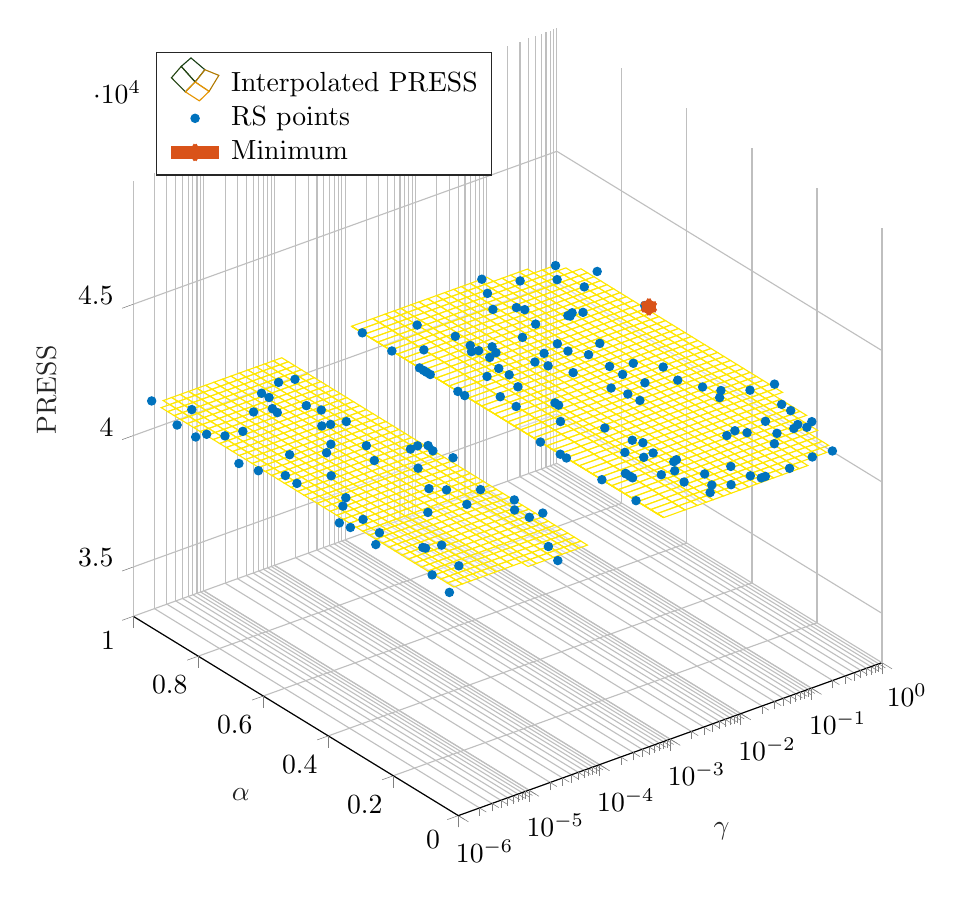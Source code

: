 % This file was created by matlab2tikz.
%
\definecolor{mycolor1}{rgb}{0.0,0.447,0.741}%
\definecolor{mycolor2}{rgb}{0.85,0.325,0.098}%
%
\begin{tikzpicture}

\begin{axis}[%
width=9.509cm,
height=10cm,
at={(0cm,0cm)},
scale only axis,
unbounded coords=jump,
xmode=log,
xmin=1e-06,
xmax=1,
xminorticks=true,
tick align=outside,
xlabel style={font=\color{white!15!black}},
xlabel={$\gamma$},
ymin=0,
ymax=1,
ylabel style={font=\color{white!15!black}},
ylabel={$\alpha$},
zmin=41403.529,
zmax=41403.53,
zlabel style={font=\color{white!15!black}},
zlabel={PRESS},
view={-37.5}{30},
axis background/.style={fill=white},
axis x line*=bottom,
axis y line*=left,
axis z line*=left,
xmajorgrids,
xminorgrids,
ymajorgrids,
zmajorgrids,
legend style={at={(0.03,0.97)}, anchor=north west, legend cell align=left, align=left, draw=white!15!black}
]

\addplot3[%
surf,
fill opacity=0.4, shader=flat corner, fill=white, z buffer=sort, colormap={mymap}{[1pt] rgb(0pt)=(1,0.906,0); rgb(1pt)=(1,0.902,0); rgb(2pt)=(1,0.898,0); rgb(3pt)=(1,0.894,0); rgb(4pt)=(1,0.89,0); rgb(5pt)=(1,0.886,0); rgb(6pt)=(1,0.882,0); rgb(7pt)=(1,0.879,0); rgb(8pt)=(1,0.875,0); rgb(9pt)=(1,0.871,0); rgb(10pt)=(1,0.867,0); rgb(11pt)=(1,0.863,0); rgb(12pt)=(1,0.859,0); rgb(13pt)=(1,0.855,0); rgb(14pt)=(1,0.852,0); rgb(15pt)=(1,0.848,0); rgb(16pt)=(1,0.844,0); rgb(17pt)=(1,0.84,0); rgb(18pt)=(1,0.836,0); rgb(19pt)=(1,0.832,0); rgb(20pt)=(1,0.829,0); rgb(21pt)=(1,0.825,0); rgb(22pt)=(1,0.821,0); rgb(23pt)=(1,0.817,0); rgb(24pt)=(1,0.814,0); rgb(25pt)=(1,0.81,0); rgb(26pt)=(1,0.806,0); rgb(27pt)=(1,0.802,0); rgb(28pt)=(1,0.798,0); rgb(29pt)=(1,0.795,0); rgb(30pt)=(1,0.791,0); rgb(31pt)=(1,0.787,0); rgb(32pt)=(1,0.783,0); rgb(33pt)=(1,0.78,0); rgb(34pt)=(1,0.776,0); rgb(35pt)=(1,0.772,0); rgb(36pt)=(1,0.769,0); rgb(37pt)=(1,0.765,0); rgb(38pt)=(1,0.761,0); rgb(39pt)=(1,0.758,0); rgb(40pt)=(1,0.754,0); rgb(41pt)=(1,0.75,0); rgb(42pt)=(1,0.746,0); rgb(43pt)=(1,0.743,0); rgb(44pt)=(1,0.739,0); rgb(45pt)=(1,0.736,0); rgb(46pt)=(1,0.732,0); rgb(47pt)=(1,0.728,0); rgb(48pt)=(1,0.725,0); rgb(49pt)=(1,0.721,0); rgb(50pt)=(1,0.717,0); rgb(51pt)=(1,0.714,0); rgb(52pt)=(1.0,0.71,0); rgb(53pt)=(1.0,0.706,0); rgb(54pt)=(1.0,0.703,0); rgb(55pt)=(1.0,0.699,0); rgb(56pt)=(1.0,0.695,0); rgb(57pt)=(1.0,0.691,0); rgb(58pt)=(1.0,0.687,0); rgb(59pt)=(1.0,0.683,0); rgb(60pt)=(0.999,0.679,0); rgb(61pt)=(0.999,0.675,0); rgb(62pt)=(0.999,0.672,0); rgb(63pt)=(0.999,0.668,0); rgb(64pt)=(0.999,0.664,0); rgb(65pt)=(0.999,0.66,0); rgb(66pt)=(0.999,0.656,0); rgb(67pt)=(0.998,0.653,0); rgb(68pt)=(0.998,0.649,0); rgb(69pt)=(0.998,0.646,0); rgb(70pt)=(0.998,0.642,0); rgb(71pt)=(0.998,0.639,0); rgb(72pt)=(0.997,0.636,0); rgb(73pt)=(0.997,0.633,0); rgb(74pt)=(0.997,0.63,0); rgb(75pt)=(0.997,0.627,0); rgb(76pt)=(0.996,0.625,0); rgb(77pt)=(0.996,0.622,0); rgb(78pt)=(0.995,0.62,0); rgb(79pt)=(0.993,0.618,0); rgb(80pt)=(0.991,0.616,0); rgb(81pt)=(0.989,0.614,0); rgb(82pt)=(0.986,0.611,0); rgb(83pt)=(0.982,0.61,0); rgb(84pt)=(0.979,0.608,0); rgb(85pt)=(0.974,0.606,0); rgb(86pt)=(0.97,0.604,0); rgb(87pt)=(0.965,0.602,0); rgb(88pt)=(0.96,0.601,0); rgb(89pt)=(0.955,0.599,0); rgb(90pt)=(0.95,0.597,0); rgb(91pt)=(0.944,0.595,0); rgb(92pt)=(0.939,0.594,0); rgb(93pt)=(0.933,0.592,0); rgb(94pt)=(0.927,0.591,0); rgb(95pt)=(0.922,0.589,0); rgb(96pt)=(0.916,0.587,0); rgb(97pt)=(0.911,0.585,0); rgb(98pt)=(0.905,0.584,0); rgb(99pt)=(0.9,0.582,0); rgb(100pt)=(0.895,0.58,0); rgb(101pt)=(0.891,0.578,0); rgb(102pt)=(0.886,0.576,0); rgb(103pt)=(0.882,0.575,0); rgb(104pt)=(0.878,0.573,0); rgb(105pt)=(0.874,0.571,0); rgb(106pt)=(0.869,0.569,0); rgb(107pt)=(0.865,0.567,0); rgb(108pt)=(0.861,0.565,0); rgb(109pt)=(0.857,0.563,0); rgb(110pt)=(0.852,0.561,0); rgb(111pt)=(0.848,0.559,0); rgb(112pt)=(0.844,0.557,0); rgb(113pt)=(0.84,0.555,0); rgb(114pt)=(0.836,0.553,0); rgb(115pt)=(0.832,0.551,0); rgb(116pt)=(0.827,0.549,0); rgb(117pt)=(0.823,0.547,0); rgb(118pt)=(0.819,0.545,0); rgb(119pt)=(0.815,0.543,0); rgb(120pt)=(0.811,0.541,0); rgb(121pt)=(0.807,0.539,0); rgb(122pt)=(0.803,0.537,0); rgb(123pt)=(0.799,0.535,0); rgb(124pt)=(0.794,0.533,0); rgb(125pt)=(0.79,0.531,0); rgb(126pt)=(0.786,0.528,0); rgb(127pt)=(0.782,0.526,0); rgb(128pt)=(0.778,0.524,0); rgb(129pt)=(0.775,0.522,0); rgb(130pt)=(0.771,0.52,0); rgb(131pt)=(0.767,0.518,0); rgb(132pt)=(0.763,0.516,0); rgb(133pt)=(0.76,0.514,0); rgb(134pt)=(0.756,0.512,0); rgb(135pt)=(0.753,0.51,0); rgb(136pt)=(0.749,0.508,0); rgb(137pt)=(0.746,0.506,0); rgb(138pt)=(0.742,0.504,0); rgb(139pt)=(0.739,0.502,0); rgb(140pt)=(0.735,0.5,0); rgb(141pt)=(0.732,0.498,0); rgb(142pt)=(0.728,0.496,0); rgb(143pt)=(0.725,0.494,0); rgb(144pt)=(0.721,0.492,0); rgb(145pt)=(0.717,0.49,0); rgb(146pt)=(0.713,0.488,0); rgb(147pt)=(0.709,0.486,0); rgb(148pt)=(0.705,0.484,0); rgb(149pt)=(0.701,0.482,0); rgb(150pt)=(0.696,0.48,0); rgb(151pt)=(0.692,0.478,0); rgb(152pt)=(0.687,0.476,0); rgb(153pt)=(0.682,0.475,0); rgb(154pt)=(0.677,0.473,0); rgb(155pt)=(0.672,0.471,0); rgb(156pt)=(0.666,0.469,0); rgb(157pt)=(0.66,0.467,0); rgb(158pt)=(0.653,0.466,0); rgb(159pt)=(0.647,0.464,0); rgb(160pt)=(0.64,0.462,0); rgb(161pt)=(0.633,0.461,0); rgb(162pt)=(0.626,0.459,0); rgb(163pt)=(0.618,0.458,0); rgb(164pt)=(0.611,0.456,0); rgb(165pt)=(0.603,0.454,0); rgb(166pt)=(0.596,0.453,0); rgb(167pt)=(0.588,0.451,0); rgb(168pt)=(0.58,0.45,0); rgb(169pt)=(0.572,0.448,0); rgb(170pt)=(0.565,0.446,0); rgb(171pt)=(0.557,0.445,0); rgb(172pt)=(0.549,0.443,0); rgb(173pt)=(0.541,0.441,0); rgb(174pt)=(0.534,0.44,0); rgb(175pt)=(0.527,0.438,0); rgb(176pt)=(0.519,0.436,0); rgb(177pt)=(0.512,0.434,0); rgb(178pt)=(0.505,0.432,0); rgb(179pt)=(0.499,0.43,3.925e-06); rgb(180pt)=(0.492,0.429,3.5e-05); rgb(181pt)=(0.485,0.427,9.631e-05); rgb(182pt)=(0.479,0.425,0.0); rgb(183pt)=(0.472,0.423,0.0); rgb(184pt)=(0.466,0.421,0.0); rgb(185pt)=(0.459,0.419,0.001); rgb(186pt)=(0.452,0.417,0.001); rgb(187pt)=(0.446,0.414,0.001); rgb(188pt)=(0.439,0.412,0.001); rgb(189pt)=(0.433,0.41,0.002); rgb(190pt)=(0.427,0.408,0.002); rgb(191pt)=(0.42,0.406,0.002); rgb(192pt)=(0.414,0.404,0.003); rgb(193pt)=(0.407,0.402,0.003); rgb(194pt)=(0.401,0.399,0.003); rgb(195pt)=(0.395,0.397,0.004); rgb(196pt)=(0.389,0.395,0.004); rgb(197pt)=(0.383,0.393,0.004); rgb(198pt)=(0.377,0.39,0.005); rgb(199pt)=(0.371,0.388,0.005); rgb(200pt)=(0.365,0.386,0.006); rgb(201pt)=(0.359,0.383,0.006); rgb(202pt)=(0.353,0.381,0.007); rgb(203pt)=(0.347,0.379,0.007); rgb(204pt)=(0.341,0.376,0.008); rgb(205pt)=(0.335,0.374,0.008); rgb(206pt)=(0.33,0.372,0.009); rgb(207pt)=(0.324,0.369,0.01); rgb(208pt)=(0.319,0.367,0.012); rgb(209pt)=(0.313,0.364,0.013); rgb(210pt)=(0.308,0.362,0.014); rgb(211pt)=(0.302,0.359,0.016); rgb(212pt)=(0.297,0.357,0.018); rgb(213pt)=(0.292,0.354,0.02); rgb(214pt)=(0.286,0.351,0.022); rgb(215pt)=(0.281,0.349,0.024); rgb(216pt)=(0.276,0.346,0.026); rgb(217pt)=(0.271,0.344,0.028); rgb(218pt)=(0.265,0.341,0.03); rgb(219pt)=(0.26,0.338,0.032); rgb(220pt)=(0.255,0.335,0.034); rgb(221pt)=(0.25,0.333,0.036); rgb(222pt)=(0.245,0.33,0.038); rgb(223pt)=(0.24,0.327,0.04); rgb(224pt)=(0.235,0.325,0.042); rgb(225pt)=(0.23,0.322,0.044); rgb(226pt)=(0.225,0.319,0.046); rgb(227pt)=(0.22,0.317,0.048); rgb(228pt)=(0.215,0.314,0.049); rgb(229pt)=(0.21,0.311,0.05); rgb(230pt)=(0.205,0.308,0.052); rgb(231pt)=(0.201,0.306,0.053); rgb(232pt)=(0.196,0.303,0.054); rgb(233pt)=(0.191,0.3,0.055); rgb(234pt)=(0.186,0.298,0.056); rgb(235pt)=(0.181,0.295,0.057); rgb(236pt)=(0.176,0.292,0.058); rgb(237pt)=(0.172,0.289,0.06); rgb(238pt)=(0.167,0.287,0.061); rgb(239pt)=(0.162,0.284,0.062); rgb(240pt)=(0.158,0.281,0.063); rgb(241pt)=(0.153,0.278,0.064); rgb(242pt)=(0.148,0.276,0.065); rgb(243pt)=(0.144,0.273,0.066); rgb(244pt)=(0.139,0.27,0.066); rgb(245pt)=(0.135,0.267,0.067); rgb(246pt)=(0.13,0.265,0.068); rgb(247pt)=(0.125,0.262,0.069); rgb(248pt)=(0.121,0.259,0.07); rgb(249pt)=(0.116,0.256,0.071); rgb(250pt)=(0.112,0.253,0.071); rgb(251pt)=(0.108,0.251,0.072); rgb(252pt)=(0.103,0.248,0.073); rgb(253pt)=(0.099,0.245,0.073); rgb(254pt)=(0.095,0.242,0.074); rgb(255pt)=(0.09,0.239,0.075)}, mesh/rows=51]
table[row sep=crcr, point meta=\thisrow{c}] {%
%
x	y	z	c\\
1e-06	0	nan	nan\\
1e-06	0.02	nan	nan\\
1e-06	0.04	nan	nan\\
1e-06	0.06	nan	nan\\
1e-06	0.08	nan	nan\\
1e-06	0.1	nan	nan\\
1e-06	0.12	nan	nan\\
1e-06	0.14	nan	nan\\
1e-06	0.16	nan	nan\\
1e-06	0.18	nan	nan\\
1e-06	0.2	nan	nan\\
1e-06	0.22	nan	nan\\
1e-06	0.24	nan	nan\\
1e-06	0.26	nan	nan\\
1e-06	0.28	nan	nan\\
1e-06	0.3	nan	nan\\
1e-06	0.32	nan	nan\\
1e-06	0.34	nan	nan\\
1e-06	0.36	nan	nan\\
1e-06	0.38	nan	nan\\
1e-06	0.4	nan	nan\\
1e-06	0.42	nan	nan\\
1e-06	0.44	nan	nan\\
1e-06	0.46	nan	nan\\
1e-06	0.48	nan	nan\\
1e-06	0.5	nan	nan\\
1e-06	0.52	nan	nan\\
1e-06	0.54	nan	nan\\
1e-06	0.56	nan	nan\\
1e-06	0.58	nan	nan\\
1e-06	0.6	nan	nan\\
1e-06	0.62	nan	nan\\
1e-06	0.64	nan	nan\\
1e-06	0.66	nan	nan\\
1e-06	0.68	nan	nan\\
1e-06	0.7	nan	nan\\
1e-06	0.72	nan	nan\\
1e-06	0.74	nan	nan\\
1e-06	0.76	nan	nan\\
1e-06	0.78	nan	nan\\
1e-06	0.8	nan	nan\\
1e-06	0.82	nan	nan\\
1e-06	0.84	nan	nan\\
1e-06	0.86	nan	nan\\
1e-06	0.88	nan	nan\\
1e-06	0.9	nan	nan\\
1e-06	0.92	nan	nan\\
1e-06	0.94	nan	nan\\
1e-06	0.96	nan	nan\\
1e-06	0.98	nan	nan\\
1e-06	1	nan	nan\\
1.318e-06	0	nan	nan\\
1.318e-06	0.02	nan	nan\\
1.318e-06	0.04	41403.529	41403.529\\
1.318e-06	0.06	41403.529	41403.529\\
1.318e-06	0.08	41403.529	41403.529\\
1.318e-06	0.1	41403.529	41403.529\\
1.318e-06	0.12	41403.529	41403.529\\
1.318e-06	0.14	41403.529	41403.529\\
1.318e-06	0.16	41403.529	41403.529\\
1.318e-06	0.18	41403.529	41403.529\\
1.318e-06	0.2	41403.529	41403.529\\
1.318e-06	0.22	41403.529	41403.529\\
1.318e-06	0.24	41403.529	41403.529\\
1.318e-06	0.26	41403.529	41403.529\\
1.318e-06	0.28	41403.529	41403.529\\
1.318e-06	0.3	41403.529	41403.529\\
1.318e-06	0.32	41403.529	41403.529\\
1.318e-06	0.34	41403.529	41403.529\\
1.318e-06	0.36	41403.529	41403.529\\
1.318e-06	0.38	41403.529	41403.529\\
1.318e-06	0.4	41403.529	41403.529\\
1.318e-06	0.42	41403.529	41403.529\\
1.318e-06	0.44	41403.529	41403.529\\
1.318e-06	0.46	41403.529	41403.529\\
1.318e-06	0.48	41403.529	41403.529\\
1.318e-06	0.5	41403.529	41403.529\\
1.318e-06	0.52	41403.529	41403.529\\
1.318e-06	0.54	41403.529	41403.529\\
1.318e-06	0.56	41403.529	41403.529\\
1.318e-06	0.58	41403.529	41403.529\\
1.318e-06	0.6	41403.529	41403.529\\
1.318e-06	0.62	41403.529	41403.529\\
1.318e-06	0.64	41403.529	41403.529\\
1.318e-06	0.66	41403.529	41403.529\\
1.318e-06	0.68	41403.529	41403.529\\
1.318e-06	0.7	41403.529	41403.529\\
1.318e-06	0.72	41403.529	41403.529\\
1.318e-06	0.74	41403.529	41403.529\\
1.318e-06	0.76	41403.529	41403.529\\
1.318e-06	0.78	41403.529	41403.529\\
1.318e-06	0.8	41403.529	41403.529\\
1.318e-06	0.82	41403.529	41403.529\\
1.318e-06	0.84	41403.529	41403.529\\
1.318e-06	0.86	41403.529	41403.529\\
1.318e-06	0.88	41403.529	41403.529\\
1.318e-06	0.9	41403.529	41403.529\\
1.318e-06	0.92	41403.529	41403.529\\
1.318e-06	0.94	41403.529	41403.529\\
1.318e-06	0.96	nan	nan\\
1.318e-06	0.98	nan	nan\\
1.318e-06	1	nan	nan\\
1.738e-06	0	nan	nan\\
1.738e-06	0.02	nan	nan\\
1.738e-06	0.04	41403.529	41403.529\\
1.738e-06	0.06	41403.529	41403.529\\
1.738e-06	0.08	41403.529	41403.529\\
1.738e-06	0.1	41403.529	41403.529\\
1.738e-06	0.12	41403.529	41403.529\\
1.738e-06	0.14	41403.529	41403.529\\
1.738e-06	0.16	41403.529	41403.529\\
1.738e-06	0.18	41403.529	41403.529\\
1.738e-06	0.2	41403.529	41403.529\\
1.738e-06	0.22	41403.529	41403.529\\
1.738e-06	0.24	41403.529	41403.529\\
1.738e-06	0.26	41403.529	41403.529\\
1.738e-06	0.28	41403.529	41403.529\\
1.738e-06	0.3	41403.529	41403.529\\
1.738e-06	0.32	41403.529	41403.529\\
1.738e-06	0.34	41403.529	41403.529\\
1.738e-06	0.36	41403.529	41403.529\\
1.738e-06	0.38	41403.529	41403.529\\
1.738e-06	0.4	41403.529	41403.529\\
1.738e-06	0.42	41403.529	41403.529\\
1.738e-06	0.44	41403.529	41403.529\\
1.738e-06	0.46	41403.529	41403.529\\
1.738e-06	0.48	41403.529	41403.529\\
1.738e-06	0.5	41403.529	41403.529\\
1.738e-06	0.52	41403.529	41403.529\\
1.738e-06	0.54	41403.529	41403.529\\
1.738e-06	0.56	41403.529	41403.529\\
1.738e-06	0.58	41403.529	41403.529\\
1.738e-06	0.6	41403.529	41403.529\\
1.738e-06	0.62	41403.529	41403.529\\
1.738e-06	0.64	41403.529	41403.529\\
1.738e-06	0.66	41403.529	41403.529\\
1.738e-06	0.68	41403.529	41403.529\\
1.738e-06	0.7	41403.529	41403.529\\
1.738e-06	0.72	41403.529	41403.529\\
1.738e-06	0.74	41403.529	41403.529\\
1.738e-06	0.76	41403.529	41403.529\\
1.738e-06	0.78	41403.529	41403.529\\
1.738e-06	0.8	41403.529	41403.529\\
1.738e-06	0.82	41403.529	41403.529\\
1.738e-06	0.84	41403.529	41403.529\\
1.738e-06	0.86	41403.529	41403.529\\
1.738e-06	0.88	41403.529	41403.529\\
1.738e-06	0.9	41403.529	41403.529\\
1.738e-06	0.92	41403.529	41403.529\\
1.738e-06	0.94	41403.529	41403.529\\
1.738e-06	0.96	41403.529	41403.529\\
1.738e-06	0.98	nan	nan\\
1.738e-06	1	nan	nan\\
2.291e-06	0	nan	nan\\
2.291e-06	0.02	nan	nan\\
2.291e-06	0.04	41403.529	41403.529\\
2.291e-06	0.06	41403.529	41403.529\\
2.291e-06	0.08	41403.529	41403.529\\
2.291e-06	0.1	41403.529	41403.529\\
2.291e-06	0.12	41403.529	41403.529\\
2.291e-06	0.14	41403.529	41403.529\\
2.291e-06	0.16	41403.529	41403.529\\
2.291e-06	0.18	41403.529	41403.529\\
2.291e-06	0.2	41403.529	41403.529\\
2.291e-06	0.22	41403.529	41403.529\\
2.291e-06	0.24	41403.529	41403.529\\
2.291e-06	0.26	41403.529	41403.529\\
2.291e-06	0.28	41403.529	41403.529\\
2.291e-06	0.3	41403.529	41403.529\\
2.291e-06	0.32	41403.529	41403.529\\
2.291e-06	0.34	41403.529	41403.529\\
2.291e-06	0.36	41403.529	41403.529\\
2.291e-06	0.38	41403.529	41403.529\\
2.291e-06	0.4	41403.529	41403.529\\
2.291e-06	0.42	41403.529	41403.529\\
2.291e-06	0.44	41403.529	41403.529\\
2.291e-06	0.46	41403.529	41403.529\\
2.291e-06	0.48	41403.529	41403.529\\
2.291e-06	0.5	41403.529	41403.529\\
2.291e-06	0.52	41403.529	41403.529\\
2.291e-06	0.54	41403.529	41403.529\\
2.291e-06	0.56	41403.529	41403.529\\
2.291e-06	0.58	41403.529	41403.529\\
2.291e-06	0.6	41403.529	41403.529\\
2.291e-06	0.62	41403.529	41403.529\\
2.291e-06	0.64	41403.529	41403.529\\
2.291e-06	0.66	41403.529	41403.529\\
2.291e-06	0.68	41403.529	41403.529\\
2.291e-06	0.7	41403.529	41403.529\\
2.291e-06	0.72	41403.529	41403.529\\
2.291e-06	0.74	41403.529	41403.529\\
2.291e-06	0.76	41403.529	41403.529\\
2.291e-06	0.78	41403.529	41403.529\\
2.291e-06	0.8	41403.529	41403.529\\
2.291e-06	0.82	41403.529	41403.529\\
2.291e-06	0.84	41403.529	41403.529\\
2.291e-06	0.86	41403.529	41403.529\\
2.291e-06	0.88	41403.529	41403.529\\
2.291e-06	0.9	41403.529	41403.529\\
2.291e-06	0.92	41403.529	41403.529\\
2.291e-06	0.94	41403.529	41403.529\\
2.291e-06	0.96	41403.529	41403.529\\
2.291e-06	0.98	nan	nan\\
2.291e-06	1	nan	nan\\
3.02e-06	0	nan	nan\\
3.02e-06	0.02	nan	nan\\
3.02e-06	0.04	41403.529	41403.529\\
3.02e-06	0.06	41403.529	41403.529\\
3.02e-06	0.08	41403.529	41403.529\\
3.02e-06	0.1	41403.529	41403.529\\
3.02e-06	0.12	41403.529	41403.529\\
3.02e-06	0.14	41403.529	41403.529\\
3.02e-06	0.16	41403.529	41403.529\\
3.02e-06	0.18	41403.529	41403.529\\
3.02e-06	0.2	41403.529	41403.529\\
3.02e-06	0.22	41403.529	41403.529\\
3.02e-06	0.24	41403.529	41403.529\\
3.02e-06	0.26	41403.529	41403.529\\
3.02e-06	0.28	41403.529	41403.529\\
3.02e-06	0.3	41403.529	41403.529\\
3.02e-06	0.32	41403.529	41403.529\\
3.02e-06	0.34	41403.529	41403.529\\
3.02e-06	0.36	41403.529	41403.529\\
3.02e-06	0.38	41403.529	41403.529\\
3.02e-06	0.4	41403.529	41403.529\\
3.02e-06	0.42	41403.529	41403.529\\
3.02e-06	0.44	41403.529	41403.529\\
3.02e-06	0.46	41403.529	41403.529\\
3.02e-06	0.48	41403.529	41403.529\\
3.02e-06	0.5	41403.529	41403.529\\
3.02e-06	0.52	41403.529	41403.529\\
3.02e-06	0.54	41403.529	41403.529\\
3.02e-06	0.56	41403.529	41403.529\\
3.02e-06	0.58	41403.529	41403.529\\
3.02e-06	0.6	41403.529	41403.529\\
3.02e-06	0.62	41403.529	41403.529\\
3.02e-06	0.64	41403.529	41403.529\\
3.02e-06	0.66	41403.529	41403.529\\
3.02e-06	0.68	41403.529	41403.529\\
3.02e-06	0.7	41403.529	41403.529\\
3.02e-06	0.72	41403.529	41403.529\\
3.02e-06	0.74	41403.529	41403.529\\
3.02e-06	0.76	41403.529	41403.529\\
3.02e-06	0.78	41403.529	41403.529\\
3.02e-06	0.8	41403.529	41403.529\\
3.02e-06	0.82	41403.529	41403.529\\
3.02e-06	0.84	41403.529	41403.529\\
3.02e-06	0.86	41403.529	41403.529\\
3.02e-06	0.88	41403.529	41403.529\\
3.02e-06	0.9	41403.529	41403.529\\
3.02e-06	0.92	41403.529	41403.529\\
3.02e-06	0.94	41403.529	41403.529\\
3.02e-06	0.96	41403.529	41403.529\\
3.02e-06	0.98	nan	nan\\
3.02e-06	1	nan	nan\\
3.981e-06	0	nan	nan\\
3.981e-06	0.02	nan	nan\\
3.981e-06	0.04	41403.529	41403.529\\
3.981e-06	0.06	41403.529	41403.529\\
3.981e-06	0.08	41403.529	41403.529\\
3.981e-06	0.1	41403.529	41403.529\\
3.981e-06	0.12	41403.529	41403.529\\
3.981e-06	0.14	41403.529	41403.529\\
3.981e-06	0.16	41403.529	41403.529\\
3.981e-06	0.18	41403.529	41403.529\\
3.981e-06	0.2	41403.529	41403.529\\
3.981e-06	0.22	41403.529	41403.529\\
3.981e-06	0.24	41403.529	41403.529\\
3.981e-06	0.26	41403.529	41403.529\\
3.981e-06	0.28	41403.529	41403.529\\
3.981e-06	0.3	41403.529	41403.529\\
3.981e-06	0.32	41403.529	41403.529\\
3.981e-06	0.34	41403.529	41403.529\\
3.981e-06	0.36	41403.529	41403.529\\
3.981e-06	0.38	41403.529	41403.529\\
3.981e-06	0.4	41403.529	41403.529\\
3.981e-06	0.42	41403.529	41403.529\\
3.981e-06	0.44	41403.529	41403.529\\
3.981e-06	0.46	41403.529	41403.529\\
3.981e-06	0.48	41403.529	41403.529\\
3.981e-06	0.5	41403.529	41403.529\\
3.981e-06	0.52	41403.529	41403.529\\
3.981e-06	0.54	41403.529	41403.529\\
3.981e-06	0.56	41403.529	41403.529\\
3.981e-06	0.58	41403.529	41403.529\\
3.981e-06	0.6	41403.529	41403.529\\
3.981e-06	0.62	41403.529	41403.529\\
3.981e-06	0.64	41403.529	41403.529\\
3.981e-06	0.66	41403.529	41403.529\\
3.981e-06	0.68	41403.529	41403.529\\
3.981e-06	0.7	41403.529	41403.529\\
3.981e-06	0.72	41403.529	41403.529\\
3.981e-06	0.74	41403.529	41403.529\\
3.981e-06	0.76	41403.529	41403.529\\
3.981e-06	0.78	41403.529	41403.529\\
3.981e-06	0.8	41403.529	41403.529\\
3.981e-06	0.82	41403.529	41403.529\\
3.981e-06	0.84	41403.529	41403.529\\
3.981e-06	0.86	41403.529	41403.529\\
3.981e-06	0.88	41403.529	41403.529\\
3.981e-06	0.9	41403.529	41403.529\\
3.981e-06	0.92	41403.529	41403.529\\
3.981e-06	0.94	41403.529	41403.529\\
3.981e-06	0.96	41403.529	41403.529\\
3.981e-06	0.98	nan	nan\\
3.981e-06	1	nan	nan\\
5.248e-06	0	nan	nan\\
5.248e-06	0.02	nan	nan\\
5.248e-06	0.04	41403.529	41403.529\\
5.248e-06	0.06	41403.529	41403.529\\
5.248e-06	0.08	41403.529	41403.529\\
5.248e-06	0.1	41403.529	41403.529\\
5.248e-06	0.12	41403.529	41403.529\\
5.248e-06	0.14	41403.529	41403.529\\
5.248e-06	0.16	41403.529	41403.529\\
5.248e-06	0.18	41403.529	41403.529\\
5.248e-06	0.2	41403.529	41403.529\\
5.248e-06	0.22	41403.529	41403.529\\
5.248e-06	0.24	41403.529	41403.529\\
5.248e-06	0.26	41403.529	41403.529\\
5.248e-06	0.28	41403.529	41403.529\\
5.248e-06	0.3	41403.529	41403.529\\
5.248e-06	0.32	41403.529	41403.529\\
5.248e-06	0.34	41403.529	41403.529\\
5.248e-06	0.36	41403.529	41403.529\\
5.248e-06	0.38	41403.529	41403.529\\
5.248e-06	0.4	41403.529	41403.529\\
5.248e-06	0.42	41403.529	41403.529\\
5.248e-06	0.44	41403.529	41403.529\\
5.248e-06	0.46	41403.529	41403.529\\
5.248e-06	0.48	41403.529	41403.529\\
5.248e-06	0.5	41403.529	41403.529\\
5.248e-06	0.52	41403.529	41403.529\\
5.248e-06	0.54	41403.529	41403.529\\
5.248e-06	0.56	41403.529	41403.529\\
5.248e-06	0.58	41403.529	41403.529\\
5.248e-06	0.6	41403.529	41403.529\\
5.248e-06	0.62	41403.529	41403.529\\
5.248e-06	0.64	41403.529	41403.529\\
5.248e-06	0.66	41403.529	41403.529\\
5.248e-06	0.68	41403.529	41403.529\\
5.248e-06	0.7	41403.529	41403.529\\
5.248e-06	0.72	41403.529	41403.529\\
5.248e-06	0.74	41403.529	41403.529\\
5.248e-06	0.76	41403.529	41403.529\\
5.248e-06	0.78	41403.529	41403.529\\
5.248e-06	0.8	41403.529	41403.529\\
5.248e-06	0.82	41403.529	41403.529\\
5.248e-06	0.84	41403.529	41403.529\\
5.248e-06	0.86	41403.529	41403.529\\
5.248e-06	0.88	41403.529	41403.529\\
5.248e-06	0.9	41403.529	41403.529\\
5.248e-06	0.92	41403.529	41403.529\\
5.248e-06	0.94	41403.529	41403.529\\
5.248e-06	0.96	41403.529	41403.529\\
5.248e-06	0.98	nan	nan\\
5.248e-06	1	nan	nan\\
6.918e-06	0	nan	nan\\
6.918e-06	0.02	nan	nan\\
6.918e-06	0.04	41403.529	41403.529\\
6.918e-06	0.06	41403.529	41403.529\\
6.918e-06	0.08	41403.529	41403.529\\
6.918e-06	0.1	41403.529	41403.529\\
6.918e-06	0.12	41403.529	41403.529\\
6.918e-06	0.14	41403.529	41403.529\\
6.918e-06	0.16	41403.529	41403.529\\
6.918e-06	0.18	41403.529	41403.529\\
6.918e-06	0.2	41403.529	41403.529\\
6.918e-06	0.22	41403.529	41403.529\\
6.918e-06	0.24	41403.529	41403.529\\
6.918e-06	0.26	41403.529	41403.529\\
6.918e-06	0.28	41403.529	41403.529\\
6.918e-06	0.3	41403.529	41403.529\\
6.918e-06	0.32	41403.529	41403.529\\
6.918e-06	0.34	41403.529	41403.529\\
6.918e-06	0.36	41403.529	41403.529\\
6.918e-06	0.38	41403.529	41403.529\\
6.918e-06	0.4	41403.529	41403.529\\
6.918e-06	0.42	41403.529	41403.529\\
6.918e-06	0.44	41403.529	41403.529\\
6.918e-06	0.46	41403.529	41403.529\\
6.918e-06	0.48	41403.529	41403.529\\
6.918e-06	0.5	41403.529	41403.529\\
6.918e-06	0.52	41403.529	41403.529\\
6.918e-06	0.54	41403.529	41403.529\\
6.918e-06	0.56	41403.529	41403.529\\
6.918e-06	0.58	41403.529	41403.529\\
6.918e-06	0.6	41403.529	41403.529\\
6.918e-06	0.62	41403.529	41403.529\\
6.918e-06	0.64	41403.529	41403.529\\
6.918e-06	0.66	41403.529	41403.529\\
6.918e-06	0.68	41403.529	41403.529\\
6.918e-06	0.7	41403.529	41403.529\\
6.918e-06	0.72	41403.529	41403.529\\
6.918e-06	0.74	41403.529	41403.529\\
6.918e-06	0.76	41403.529	41403.529\\
6.918e-06	0.78	41403.529	41403.529\\
6.918e-06	0.8	41403.529	41403.529\\
6.918e-06	0.82	41403.529	41403.529\\
6.918e-06	0.84	41403.529	41403.529\\
6.918e-06	0.86	41403.529	41403.529\\
6.918e-06	0.88	41403.529	41403.529\\
6.918e-06	0.9	41403.529	41403.529\\
6.918e-06	0.92	41403.529	41403.529\\
6.918e-06	0.94	41403.529	41403.529\\
6.918e-06	0.96	41403.529	41403.529\\
6.918e-06	0.98	nan	nan\\
6.918e-06	1	nan	nan\\
9.12e-06	0	nan	nan\\
9.12e-06	0.02	nan	nan\\
9.12e-06	0.04	41403.529	41403.529\\
9.12e-06	0.06	41403.529	41403.529\\
9.12e-06	0.08	41403.529	41403.529\\
9.12e-06	0.1	41403.529	41403.529\\
9.12e-06	0.12	41403.529	41403.529\\
9.12e-06	0.14	41403.529	41403.529\\
9.12e-06	0.16	41403.529	41403.529\\
9.12e-06	0.18	41403.529	41403.529\\
9.12e-06	0.2	41403.529	41403.529\\
9.12e-06	0.22	41403.529	41403.529\\
9.12e-06	0.24	41403.529	41403.529\\
9.12e-06	0.26	41403.529	41403.529\\
9.12e-06	0.28	41403.529	41403.529\\
9.12e-06	0.3	41403.529	41403.529\\
9.12e-06	0.32	41403.529	41403.529\\
9.12e-06	0.34	41403.529	41403.529\\
9.12e-06	0.36	41403.529	41403.529\\
9.12e-06	0.38	41403.529	41403.529\\
9.12e-06	0.4	41403.529	41403.529\\
9.12e-06	0.42	41403.529	41403.529\\
9.12e-06	0.44	41403.529	41403.529\\
9.12e-06	0.46	41403.529	41403.529\\
9.12e-06	0.48	41403.529	41403.529\\
9.12e-06	0.5	41403.529	41403.529\\
9.12e-06	0.52	41403.529	41403.529\\
9.12e-06	0.54	41403.529	41403.529\\
9.12e-06	0.56	41403.529	41403.529\\
9.12e-06	0.58	41403.529	41403.529\\
9.12e-06	0.6	41403.529	41403.529\\
9.12e-06	0.62	41403.529	41403.529\\
9.12e-06	0.64	41403.529	41403.529\\
9.12e-06	0.66	41403.529	41403.529\\
9.12e-06	0.68	41403.529	41403.529\\
9.12e-06	0.7	41403.529	41403.529\\
9.12e-06	0.72	41403.529	41403.529\\
9.12e-06	0.74	41403.529	41403.529\\
9.12e-06	0.76	41403.529	41403.529\\
9.12e-06	0.78	41403.529	41403.529\\
9.12e-06	0.8	41403.529	41403.529\\
9.12e-06	0.82	41403.529	41403.529\\
9.12e-06	0.84	41403.529	41403.529\\
9.12e-06	0.86	41403.529	41403.529\\
9.12e-06	0.88	41403.529	41403.529\\
9.12e-06	0.9	41403.529	41403.529\\
9.12e-06	0.92	41403.529	41403.529\\
9.12e-06	0.94	41403.529	41403.529\\
9.12e-06	0.96	41403.529	41403.529\\
9.12e-06	0.98	nan	nan\\
9.12e-06	1	nan	nan\\
1.202e-05	0	nan	nan\\
1.202e-05	0.02	41403.529	41403.529\\
1.202e-05	0.04	41403.529	41403.529\\
1.202e-05	0.06	41403.529	41403.529\\
1.202e-05	0.08	41403.529	41403.529\\
1.202e-05	0.1	41403.529	41403.529\\
1.202e-05	0.12	41403.529	41403.529\\
1.202e-05	0.14	41403.529	41403.529\\
1.202e-05	0.16	41403.529	41403.529\\
1.202e-05	0.18	41403.529	41403.529\\
1.202e-05	0.2	41403.529	41403.529\\
1.202e-05	0.22	41403.529	41403.529\\
1.202e-05	0.24	41403.529	41403.529\\
1.202e-05	0.26	41403.529	41403.529\\
1.202e-05	0.28	41403.529	41403.529\\
1.202e-05	0.3	41403.529	41403.529\\
1.202e-05	0.32	41403.529	41403.529\\
1.202e-05	0.34	41403.529	41403.529\\
1.202e-05	0.36	41403.529	41403.529\\
1.202e-05	0.38	41403.529	41403.529\\
1.202e-05	0.4	41403.529	41403.529\\
1.202e-05	0.42	41403.529	41403.529\\
1.202e-05	0.44	41403.529	41403.529\\
1.202e-05	0.46	41403.529	41403.529\\
1.202e-05	0.48	41403.529	41403.529\\
1.202e-05	0.5	41403.529	41403.529\\
1.202e-05	0.52	41403.529	41403.529\\
1.202e-05	0.54	41403.529	41403.529\\
1.202e-05	0.56	41403.529	41403.529\\
1.202e-05	0.58	41403.529	41403.529\\
1.202e-05	0.6	41403.529	41403.529\\
1.202e-05	0.62	41403.529	41403.529\\
1.202e-05	0.64	41403.529	41403.529\\
1.202e-05	0.66	41403.529	41403.529\\
1.202e-05	0.68	41403.529	41403.529\\
1.202e-05	0.7	41403.529	41403.529\\
1.202e-05	0.72	41403.529	41403.529\\
1.202e-05	0.74	41403.529	41403.529\\
1.202e-05	0.76	41403.529	41403.529\\
1.202e-05	0.78	41403.529	41403.529\\
1.202e-05	0.8	41403.529	41403.529\\
1.202e-05	0.82	41403.529	41403.529\\
1.202e-05	0.84	41403.529	41403.529\\
1.202e-05	0.86	41403.529	41403.529\\
1.202e-05	0.88	41403.529	41403.529\\
1.202e-05	0.9	41403.529	41403.529\\
1.202e-05	0.92	41403.529	41403.529\\
1.202e-05	0.94	41403.529	41403.529\\
1.202e-05	0.96	41403.529	41403.529\\
1.202e-05	0.98	nan	nan\\
1.202e-05	1	nan	nan\\
1.585e-05	0	nan	nan\\
1.585e-05	0.02	41403.529	41403.529\\
1.585e-05	0.04	41403.529	41403.529\\
1.585e-05	0.06	41403.529	41403.529\\
1.585e-05	0.08	41403.529	41403.529\\
1.585e-05	0.1	41403.529	41403.529\\
1.585e-05	0.12	41403.529	41403.529\\
1.585e-05	0.14	41403.529	41403.529\\
1.585e-05	0.16	41403.529	41403.529\\
1.585e-05	0.18	41403.529	41403.529\\
1.585e-05	0.2	41403.529	41403.529\\
1.585e-05	0.22	41403.529	41403.529\\
1.585e-05	0.24	41403.529	41403.529\\
1.585e-05	0.26	41403.529	41403.529\\
1.585e-05	0.28	41403.529	41403.529\\
1.585e-05	0.3	41403.529	41403.529\\
1.585e-05	0.32	41403.529	41403.529\\
1.585e-05	0.34	41403.529	41403.529\\
1.585e-05	0.36	41403.529	41403.529\\
1.585e-05	0.38	41403.529	41403.529\\
1.585e-05	0.4	41403.529	41403.529\\
1.585e-05	0.42	41403.529	41403.529\\
1.585e-05	0.44	41403.529	41403.529\\
1.585e-05	0.46	41403.529	41403.529\\
1.585e-05	0.48	41403.529	41403.529\\
1.585e-05	0.5	41403.529	41403.529\\
1.585e-05	0.52	41403.529	41403.529\\
1.585e-05	0.54	41403.529	41403.529\\
1.585e-05	0.56	41403.529	41403.529\\
1.585e-05	0.58	41403.529	41403.529\\
1.585e-05	0.6	41403.529	41403.529\\
1.585e-05	0.62	41403.529	41403.529\\
1.585e-05	0.64	41403.529	41403.529\\
1.585e-05	0.66	41403.529	41403.529\\
1.585e-05	0.68	41403.529	41403.529\\
1.585e-05	0.7	41403.529	41403.529\\
1.585e-05	0.72	41403.529	41403.529\\
1.585e-05	0.74	41403.529	41403.529\\
1.585e-05	0.76	41403.529	41403.529\\
1.585e-05	0.78	41403.529	41403.529\\
1.585e-05	0.8	41403.529	41403.529\\
1.585e-05	0.82	41403.529	41403.529\\
1.585e-05	0.84	41403.529	41403.529\\
1.585e-05	0.86	41403.529	41403.529\\
1.585e-05	0.88	41403.529	41403.529\\
1.585e-05	0.9	41403.529	41403.529\\
1.585e-05	0.92	41403.529	41403.529\\
1.585e-05	0.94	41403.529	41403.529\\
1.585e-05	0.96	41403.529	41403.529\\
1.585e-05	0.98	nan	nan\\
1.585e-05	1	nan	nan\\
2.089e-05	0	nan	nan\\
2.089e-05	0.02	41403.529	41403.529\\
2.089e-05	0.04	41403.529	41403.529\\
2.089e-05	0.06	41403.529	41403.529\\
2.089e-05	0.08	41403.529	41403.529\\
2.089e-05	0.1	41403.529	41403.529\\
2.089e-05	0.12	41403.529	41403.529\\
2.089e-05	0.14	41403.529	41403.529\\
2.089e-05	0.16	41403.529	41403.529\\
2.089e-05	0.18	41403.529	41403.529\\
2.089e-05	0.2	41403.529	41403.529\\
2.089e-05	0.22	41403.529	41403.529\\
2.089e-05	0.24	41403.529	41403.529\\
2.089e-05	0.26	41403.529	41403.529\\
2.089e-05	0.28	41403.529	41403.529\\
2.089e-05	0.3	41403.529	41403.529\\
2.089e-05	0.32	41403.529	41403.529\\
2.089e-05	0.34	41403.529	41403.529\\
2.089e-05	0.36	41403.529	41403.529\\
2.089e-05	0.38	41403.529	41403.529\\
2.089e-05	0.4	41403.529	41403.529\\
2.089e-05	0.42	41403.529	41403.529\\
2.089e-05	0.44	41403.529	41403.529\\
2.089e-05	0.46	41403.529	41403.529\\
2.089e-05	0.48	41403.529	41403.529\\
2.089e-05	0.5	41403.529	41403.529\\
2.089e-05	0.52	41403.529	41403.529\\
2.089e-05	0.54	41403.529	41403.529\\
2.089e-05	0.56	41403.529	41403.529\\
2.089e-05	0.58	41403.529	41403.529\\
2.089e-05	0.6	41403.529	41403.529\\
2.089e-05	0.62	41403.529	41403.529\\
2.089e-05	0.64	41403.529	41403.529\\
2.089e-05	0.66	41403.529	41403.529\\
2.089e-05	0.68	41403.529	41403.529\\
2.089e-05	0.7	41403.529	41403.529\\
2.089e-05	0.72	41403.529	41403.529\\
2.089e-05	0.74	41403.529	41403.529\\
2.089e-05	0.76	41403.529	41403.529\\
2.089e-05	0.78	41403.529	41403.529\\
2.089e-05	0.8	41403.529	41403.529\\
2.089e-05	0.82	41403.529	41403.529\\
2.089e-05	0.84	41403.529	41403.529\\
2.089e-05	0.86	41403.529	41403.529\\
2.089e-05	0.88	41403.529	41403.529\\
2.089e-05	0.9	41403.529	41403.529\\
2.089e-05	0.92	41403.529	41403.529\\
2.089e-05	0.94	41403.529	41403.529\\
2.089e-05	0.96	41403.529	41403.529\\
2.089e-05	0.98	nan	nan\\
2.089e-05	1	nan	nan\\
2.754e-05	0	nan	nan\\
2.754e-05	0.02	41403.529	41403.529\\
2.754e-05	0.04	41403.529	41403.529\\
2.754e-05	0.06	41403.529	41403.529\\
2.754e-05	0.08	41403.529	41403.529\\
2.754e-05	0.1	41403.529	41403.529\\
2.754e-05	0.12	41403.529	41403.529\\
2.754e-05	0.14	41403.529	41403.529\\
2.754e-05	0.16	41403.529	41403.529\\
2.754e-05	0.18	41403.529	41403.529\\
2.754e-05	0.2	41403.529	41403.529\\
2.754e-05	0.22	41403.529	41403.529\\
2.754e-05	0.24	41403.529	41403.529\\
2.754e-05	0.26	41403.529	41403.529\\
2.754e-05	0.28	41403.529	41403.529\\
2.754e-05	0.3	41403.529	41403.529\\
2.754e-05	0.32	41403.529	41403.529\\
2.754e-05	0.34	41403.529	41403.529\\
2.754e-05	0.36	41403.529	41403.529\\
2.754e-05	0.38	41403.529	41403.529\\
2.754e-05	0.4	41403.529	41403.529\\
2.754e-05	0.42	41403.529	41403.529\\
2.754e-05	0.44	41403.529	41403.529\\
2.754e-05	0.46	41403.529	41403.529\\
2.754e-05	0.48	41403.529	41403.529\\
2.754e-05	0.5	41403.529	41403.529\\
2.754e-05	0.52	41403.529	41403.529\\
2.754e-05	0.54	41403.529	41403.529\\
2.754e-05	0.56	41403.529	41403.529\\
2.754e-05	0.58	41403.529	41403.529\\
2.754e-05	0.6	41403.529	41403.529\\
2.754e-05	0.62	41403.529	41403.529\\
2.754e-05	0.64	41403.529	41403.529\\
2.754e-05	0.66	41403.529	41403.529\\
2.754e-05	0.68	41403.529	41403.529\\
2.754e-05	0.7	41403.529	41403.529\\
2.754e-05	0.72	41403.529	41403.529\\
2.754e-05	0.74	41403.529	41403.529\\
2.754e-05	0.76	41403.529	41403.529\\
2.754e-05	0.78	41403.529	41403.529\\
2.754e-05	0.8	41403.529	41403.529\\
2.754e-05	0.82	41403.529	41403.529\\
2.754e-05	0.84	41403.529	41403.529\\
2.754e-05	0.86	41403.529	41403.529\\
2.754e-05	0.88	41403.529	41403.529\\
2.754e-05	0.9	41403.529	41403.529\\
2.754e-05	0.92	41403.529	41403.529\\
2.754e-05	0.94	41403.529	41403.529\\
2.754e-05	0.96	41403.529	41403.529\\
2.754e-05	0.98	nan	nan\\
2.754e-05	1	nan	nan\\
3.631e-05	0	nan	nan\\
3.631e-05	0.02	41403.529	41403.529\\
3.631e-05	0.04	41403.529	41403.529\\
3.631e-05	0.06	41403.529	41403.529\\
3.631e-05	0.08	41403.529	41403.529\\
3.631e-05	0.1	41403.529	41403.529\\
3.631e-05	0.12	41403.529	41403.529\\
3.631e-05	0.14	41403.529	41403.529\\
3.631e-05	0.16	41403.529	41403.529\\
3.631e-05	0.18	41403.529	41403.529\\
3.631e-05	0.2	41403.529	41403.529\\
3.631e-05	0.22	41403.529	41403.529\\
3.631e-05	0.24	41403.529	41403.529\\
3.631e-05	0.26	41403.529	41403.529\\
3.631e-05	0.28	41403.529	41403.529\\
3.631e-05	0.3	41403.529	41403.529\\
3.631e-05	0.32	41403.529	41403.529\\
3.631e-05	0.34	41403.529	41403.529\\
3.631e-05	0.36	41403.529	41403.529\\
3.631e-05	0.38	41403.529	41403.529\\
3.631e-05	0.4	41403.529	41403.529\\
3.631e-05	0.42	41403.529	41403.529\\
3.631e-05	0.44	41403.529	41403.529\\
3.631e-05	0.46	41403.529	41403.529\\
3.631e-05	0.48	41403.529	41403.529\\
3.631e-05	0.5	41403.529	41403.529\\
3.631e-05	0.52	41403.529	41403.529\\
3.631e-05	0.54	41403.529	41403.529\\
3.631e-05	0.56	41403.529	41403.529\\
3.631e-05	0.58	41403.529	41403.529\\
3.631e-05	0.6	41403.529	41403.529\\
3.631e-05	0.62	41403.529	41403.529\\
3.631e-05	0.64	41403.529	41403.529\\
3.631e-05	0.66	41403.529	41403.529\\
3.631e-05	0.68	41403.529	41403.529\\
3.631e-05	0.7	41403.529	41403.529\\
3.631e-05	0.72	41403.529	41403.529\\
3.631e-05	0.74	41403.529	41403.529\\
3.631e-05	0.76	41403.529	41403.529\\
3.631e-05	0.78	41403.529	41403.529\\
3.631e-05	0.8	41403.529	41403.529\\
3.631e-05	0.82	41403.529	41403.529\\
3.631e-05	0.84	41403.529	41403.529\\
3.631e-05	0.86	41403.529	41403.529\\
3.631e-05	0.88	41403.529	41403.529\\
3.631e-05	0.9	41403.529	41403.529\\
3.631e-05	0.92	41403.529	41403.529\\
3.631e-05	0.94	41403.529	41403.529\\
3.631e-05	0.96	41403.529	41403.529\\
3.631e-05	0.98	nan	nan\\
3.631e-05	1	nan	nan\\
4.786e-05	0	nan	nan\\
4.786e-05	0.02	41403.529	41403.529\\
4.786e-05	0.04	41403.529	41403.529\\
4.786e-05	0.06	41403.529	41403.529\\
4.786e-05	0.08	41403.529	41403.529\\
4.786e-05	0.1	41403.529	41403.529\\
4.786e-05	0.12	41403.529	41403.529\\
4.786e-05	0.14	41403.529	41403.529\\
4.786e-05	0.16	41403.529	41403.529\\
4.786e-05	0.18	41403.529	41403.529\\
4.786e-05	0.2	41403.529	41403.529\\
4.786e-05	0.22	41403.529	41403.529\\
4.786e-05	0.24	41403.529	41403.529\\
4.786e-05	0.26	41403.529	41403.529\\
4.786e-05	0.28	41403.529	41403.529\\
4.786e-05	0.3	41403.529	41403.529\\
4.786e-05	0.32	41403.529	41403.529\\
4.786e-05	0.34	41403.529	41403.529\\
4.786e-05	0.36	41403.529	41403.529\\
4.786e-05	0.38	41403.529	41403.529\\
4.786e-05	0.4	41403.529	41403.529\\
4.786e-05	0.42	41403.529	41403.529\\
4.786e-05	0.44	41403.529	41403.529\\
4.786e-05	0.46	41403.529	41403.529\\
4.786e-05	0.48	41403.529	41403.529\\
4.786e-05	0.5	41403.529	41403.529\\
4.786e-05	0.52	41403.529	41403.529\\
4.786e-05	0.54	41403.529	41403.529\\
4.786e-05	0.56	41403.529	41403.529\\
4.786e-05	0.58	41403.529	41403.529\\
4.786e-05	0.6	41403.529	41403.529\\
4.786e-05	0.62	41403.529	41403.529\\
4.786e-05	0.64	41403.529	41403.529\\
4.786e-05	0.66	41403.529	41403.529\\
4.786e-05	0.68	41403.529	41403.529\\
4.786e-05	0.7	41403.529	41403.529\\
4.786e-05	0.72	41403.529	41403.529\\
4.786e-05	0.74	41403.529	41403.529\\
4.786e-05	0.76	41403.529	41403.529\\
4.786e-05	0.78	41403.529	41403.529\\
4.786e-05	0.8	41403.529	41403.529\\
4.786e-05	0.82	41403.529	41403.529\\
4.786e-05	0.84	41403.529	41403.529\\
4.786e-05	0.86	41403.529	41403.529\\
4.786e-05	0.88	41403.529	41403.529\\
4.786e-05	0.9	41403.529	41403.529\\
4.786e-05	0.92	41403.529	41403.529\\
4.786e-05	0.94	41403.529	41403.529\\
4.786e-05	0.96	41403.529	41403.529\\
4.786e-05	0.98	nan	nan\\
4.786e-05	1	nan	nan\\
6.31e-05	0	nan	nan\\
6.31e-05	0.02	41403.529	41403.529\\
6.31e-05	0.04	41403.529	41403.529\\
6.31e-05	0.06	41403.529	41403.529\\
6.31e-05	0.08	41403.529	41403.529\\
6.31e-05	0.1	41403.529	41403.529\\
6.31e-05	0.12	41403.529	41403.529\\
6.31e-05	0.14	41403.529	41403.529\\
6.31e-05	0.16	41403.529	41403.529\\
6.31e-05	0.18	41403.529	41403.529\\
6.31e-05	0.2	41403.529	41403.529\\
6.31e-05	0.22	41403.529	41403.529\\
6.31e-05	0.24	41403.529	41403.529\\
6.31e-05	0.26	41403.529	41403.529\\
6.31e-05	0.28	41403.529	41403.529\\
6.31e-05	0.3	41403.529	41403.529\\
6.31e-05	0.32	41403.529	41403.529\\
6.31e-05	0.34	41403.529	41403.529\\
6.31e-05	0.36	41403.529	41403.529\\
6.31e-05	0.38	41403.529	41403.529\\
6.31e-05	0.4	41403.529	41403.529\\
6.31e-05	0.42	41403.529	41403.529\\
6.31e-05	0.44	41403.529	41403.529\\
6.31e-05	0.46	41403.529	41403.529\\
6.31e-05	0.48	41403.529	41403.529\\
6.31e-05	0.5	41403.529	41403.529\\
6.31e-05	0.52	41403.529	41403.529\\
6.31e-05	0.54	41403.529	41403.529\\
6.31e-05	0.56	41403.529	41403.529\\
6.31e-05	0.58	41403.529	41403.529\\
6.31e-05	0.6	41403.529	41403.529\\
6.31e-05	0.62	41403.529	41403.529\\
6.31e-05	0.64	41403.529	41403.529\\
6.31e-05	0.66	41403.529	41403.529\\
6.31e-05	0.68	41403.529	41403.529\\
6.31e-05	0.7	41403.529	41403.529\\
6.31e-05	0.72	41403.529	41403.529\\
6.31e-05	0.74	41403.529	41403.529\\
6.31e-05	0.76	41403.529	41403.529\\
6.31e-05	0.78	41403.529	41403.529\\
6.31e-05	0.8	41403.529	41403.529\\
6.31e-05	0.82	41403.529	41403.529\\
6.31e-05	0.84	41403.529	41403.529\\
6.31e-05	0.86	41403.529	41403.529\\
6.31e-05	0.88	41403.529	41403.529\\
6.31e-05	0.9	41403.529	41403.529\\
6.31e-05	0.92	41403.529	41403.529\\
6.31e-05	0.94	41403.529	41403.529\\
6.31e-05	0.96	41403.529	41403.529\\
6.31e-05	0.98	nan	nan\\
6.31e-05	1	nan	nan\\
8.318e-05	0	nan	nan\\
8.318e-05	0.02	41403.529	41403.529\\
8.318e-05	0.04	41403.529	41403.529\\
8.318e-05	0.06	41403.529	41403.529\\
8.318e-05	0.08	41403.529	41403.529\\
8.318e-05	0.1	41403.529	41403.529\\
8.318e-05	0.12	41403.529	41403.529\\
8.318e-05	0.14	41403.529	41403.529\\
8.318e-05	0.16	41403.529	41403.529\\
8.318e-05	0.18	41403.529	41403.529\\
8.318e-05	0.2	41403.529	41403.529\\
8.318e-05	0.22	41403.529	41403.529\\
8.318e-05	0.24	41403.529	41403.529\\
8.318e-05	0.26	41403.529	41403.529\\
8.318e-05	0.28	41403.529	41403.529\\
8.318e-05	0.3	41403.529	41403.529\\
8.318e-05	0.32	41403.529	41403.529\\
8.318e-05	0.34	41403.529	41403.529\\
8.318e-05	0.36	41403.529	41403.529\\
8.318e-05	0.38	41403.529	41403.529\\
8.318e-05	0.4	41403.529	41403.529\\
8.318e-05	0.42	41403.529	41403.529\\
8.318e-05	0.44	41403.529	41403.529\\
8.318e-05	0.46	41403.529	41403.529\\
8.318e-05	0.48	41403.529	41403.529\\
8.318e-05	0.5	41403.529	41403.529\\
8.318e-05	0.52	41403.529	41403.529\\
8.318e-05	0.54	41403.529	41403.529\\
8.318e-05	0.56	41403.529	41403.529\\
8.318e-05	0.58	41403.529	41403.529\\
8.318e-05	0.6	41403.529	41403.529\\
8.318e-05	0.62	41403.529	41403.529\\
8.318e-05	0.64	41403.529	41403.529\\
8.318e-05	0.66	41403.529	41403.529\\
8.318e-05	0.68	41403.529	41403.529\\
8.318e-05	0.7	41403.529	41403.529\\
8.318e-05	0.72	41403.529	41403.529\\
8.318e-05	0.74	41403.529	41403.529\\
8.318e-05	0.76	41403.529	41403.529\\
8.318e-05	0.78	41403.529	41403.529\\
8.318e-05	0.8	41403.529	41403.529\\
8.318e-05	0.82	41403.529	41403.529\\
8.318e-05	0.84	41403.529	41403.529\\
8.318e-05	0.86	41403.529	41403.529\\
8.318e-05	0.88	41403.529	41403.529\\
8.318e-05	0.9	41403.529	41403.529\\
8.318e-05	0.92	41403.529	41403.529\\
8.318e-05	0.94	41403.529	41403.529\\
8.318e-05	0.96	41403.529	41403.529\\
8.318e-05	0.98	41403.529	41403.529\\
8.318e-05	1	nan	nan\\
0.0	0	nan	nan\\
0.0	0.02	41403.529	41403.529\\
0.0	0.04	41403.529	41403.529\\
0.0	0.06	41403.529	41403.529\\
0.0	0.08	41403.529	41403.529\\
0.0	0.1	41403.529	41403.529\\
0.0	0.12	41403.529	41403.529\\
0.0	0.14	41403.529	41403.529\\
0.0	0.16	41403.529	41403.529\\
0.0	0.18	41403.529	41403.529\\
0.0	0.2	41403.529	41403.529\\
0.0	0.22	41403.529	41403.529\\
0.0	0.24	41403.529	41403.529\\
0.0	0.26	41403.529	41403.529\\
0.0	0.28	41403.529	41403.529\\
0.0	0.3	41403.529	41403.529\\
0.0	0.32	41403.529	41403.529\\
0.0	0.34	41403.529	41403.529\\
0.0	0.36	41403.529	41403.529\\
0.0	0.38	41403.529	41403.529\\
0.0	0.4	41403.529	41403.529\\
0.0	0.42	41403.529	41403.529\\
0.0	0.44	41403.529	41403.529\\
0.0	0.46	41403.529	41403.529\\
0.0	0.48	41403.529	41403.529\\
0.0	0.5	41403.529	41403.529\\
0.0	0.52	41403.529	41403.529\\
0.0	0.54	41403.529	41403.529\\
0.0	0.56	41403.529	41403.529\\
0.0	0.58	41403.529	41403.529\\
0.0	0.6	41403.529	41403.529\\
0.0	0.62	41403.529	41403.529\\
0.0	0.64	41403.529	41403.529\\
0.0	0.66	41403.529	41403.529\\
0.0	0.68	41403.529	41403.529\\
0.0	0.7	41403.529	41403.529\\
0.0	0.72	41403.529	41403.529\\
0.0	0.74	41403.529	41403.529\\
0.0	0.76	41403.529	41403.529\\
0.0	0.78	41403.529	41403.529\\
0.0	0.8	41403.529	41403.529\\
0.0	0.82	41403.529	41403.529\\
0.0	0.84	41403.529	41403.529\\
0.0	0.86	41403.529	41403.529\\
0.0	0.88	41403.529	41403.529\\
0.0	0.9	41403.529	41403.529\\
0.0	0.92	41403.529	41403.529\\
0.0	0.94	41403.529	41403.529\\
0.0	0.96	41403.529	41403.529\\
0.0	0.98	41403.529	41403.529\\
0.0	1	nan	nan\\
0.0	0	nan	nan\\
0.0	0.02	41403.529	41403.529\\
0.0	0.04	41403.529	41403.529\\
0.0	0.06	41403.529	41403.529\\
0.0	0.08	41403.529	41403.529\\
0.0	0.1	41403.529	41403.529\\
0.0	0.12	41403.529	41403.529\\
0.0	0.14	41403.529	41403.529\\
0.0	0.16	41403.529	41403.529\\
0.0	0.18	41403.529	41403.529\\
0.0	0.2	41403.529	41403.529\\
0.0	0.22	41403.529	41403.529\\
0.0	0.24	41403.529	41403.529\\
0.0	0.26	41403.529	41403.529\\
0.0	0.28	41403.529	41403.529\\
0.0	0.3	41403.529	41403.529\\
0.0	0.32	41403.529	41403.529\\
0.0	0.34	41403.529	41403.529\\
0.0	0.36	41403.529	41403.529\\
0.0	0.38	41403.529	41403.529\\
0.0	0.4	41403.529	41403.529\\
0.0	0.42	41403.529	41403.529\\
0.0	0.44	41403.529	41403.529\\
0.0	0.46	41403.529	41403.529\\
0.0	0.48	41403.529	41403.529\\
0.0	0.5	41403.529	41403.529\\
0.0	0.52	41403.529	41403.529\\
0.0	0.54	41403.529	41403.529\\
0.0	0.56	41403.529	41403.529\\
0.0	0.58	41403.529	41403.529\\
0.0	0.6	41403.529	41403.529\\
0.0	0.62	41403.529	41403.529\\
0.0	0.64	41403.529	41403.529\\
0.0	0.66	41403.529	41403.529\\
0.0	0.68	41403.529	41403.529\\
0.0	0.7	41403.529	41403.529\\
0.0	0.72	41403.529	41403.529\\
0.0	0.74	41403.529	41403.529\\
0.0	0.76	41403.529	41403.529\\
0.0	0.78	41403.529	41403.529\\
0.0	0.8	41403.529	41403.529\\
0.0	0.82	41403.529	41403.529\\
0.0	0.84	41403.529	41403.529\\
0.0	0.86	41403.529	41403.529\\
0.0	0.88	41403.529	41403.529\\
0.0	0.9	41403.529	41403.529\\
0.0	0.92	41403.529	41403.529\\
0.0	0.94	41403.529	41403.529\\
0.0	0.96	41403.529	41403.529\\
0.0	0.98	41403.529	41403.529\\
0.0	1	nan	nan\\
0.0	0	nan	nan\\
0.0	0.02	41403.529	41403.529\\
0.0	0.04	41403.529	41403.529\\
0.0	0.06	41403.529	41403.529\\
0.0	0.08	41403.529	41403.529\\
0.0	0.1	41403.529	41403.529\\
0.0	0.12	41403.529	41403.529\\
0.0	0.14	41403.529	41403.529\\
0.0	0.16	41403.529	41403.529\\
0.0	0.18	41403.529	41403.529\\
0.0	0.2	41403.529	41403.529\\
0.0	0.22	41403.529	41403.529\\
0.0	0.24	41403.529	41403.529\\
0.0	0.26	41403.529	41403.529\\
0.0	0.28	41403.529	41403.529\\
0.0	0.3	41403.529	41403.529\\
0.0	0.32	41403.529	41403.529\\
0.0	0.34	41403.529	41403.529\\
0.0	0.36	41403.529	41403.529\\
0.0	0.38	41403.529	41403.529\\
0.0	0.4	41403.529	41403.529\\
0.0	0.42	41403.529	41403.529\\
0.0	0.44	41403.529	41403.529\\
0.0	0.46	41403.529	41403.529\\
0.0	0.48	41403.529	41403.529\\
0.0	0.5	41403.529	41403.529\\
0.0	0.52	41403.529	41403.529\\
0.0	0.54	41403.529	41403.529\\
0.0	0.56	41403.529	41403.529\\
0.0	0.58	41403.529	41403.529\\
0.0	0.6	41403.529	41403.529\\
0.0	0.62	41403.529	41403.529\\
0.0	0.64	41403.529	41403.529\\
0.0	0.66	41403.529	41403.529\\
0.0	0.68	41403.529	41403.529\\
0.0	0.7	41403.529	41403.529\\
0.0	0.72	41403.529	41403.529\\
0.0	0.74	41403.529	41403.529\\
0.0	0.76	41403.529	41403.529\\
0.0	0.78	41403.529	41403.529\\
0.0	0.8	41403.529	41403.529\\
0.0	0.82	41403.529	41403.529\\
0.0	0.84	41403.529	41403.529\\
0.0	0.86	41403.529	41403.529\\
0.0	0.88	41403.529	41403.529\\
0.0	0.9	41403.529	41403.529\\
0.0	0.92	41403.529	41403.529\\
0.0	0.94	41403.529	41403.529\\
0.0	0.96	41403.529	41403.529\\
0.0	0.98	41403.529	41403.529\\
0.0	1	nan	nan\\
0.0	0	nan	nan\\
0.0	0.02	41403.529	41403.529\\
0.0	0.04	41403.529	41403.529\\
0.0	0.06	41403.529	41403.529\\
0.0	0.08	41403.529	41403.529\\
0.0	0.1	41403.529	41403.529\\
0.0	0.12	41403.529	41403.529\\
0.0	0.14	41403.529	41403.529\\
0.0	0.16	41403.529	41403.529\\
0.0	0.18	41403.529	41403.529\\
0.0	0.2	41403.529	41403.529\\
0.0	0.22	41403.529	41403.529\\
0.0	0.24	41403.529	41403.529\\
0.0	0.26	41403.529	41403.529\\
0.0	0.28	41403.529	41403.529\\
0.0	0.3	41403.529	41403.529\\
0.0	0.32	41403.529	41403.529\\
0.0	0.34	41403.529	41403.529\\
0.0	0.36	41403.529	41403.529\\
0.0	0.38	41403.529	41403.529\\
0.0	0.4	41403.529	41403.529\\
0.0	0.42	41403.529	41403.529\\
0.0	0.44	41403.529	41403.529\\
0.0	0.46	41403.529	41403.529\\
0.0	0.48	41403.529	41403.529\\
0.0	0.5	41403.529	41403.529\\
0.0	0.52	41403.529	41403.529\\
0.0	0.54	41403.529	41403.529\\
0.0	0.56	41403.529	41403.529\\
0.0	0.58	41403.529	41403.529\\
0.0	0.6	41403.529	41403.529\\
0.0	0.62	41403.529	41403.529\\
0.0	0.64	41403.529	41403.529\\
0.0	0.66	41403.529	41403.529\\
0.0	0.68	41403.529	41403.529\\
0.0	0.7	41403.529	41403.529\\
0.0	0.72	41403.529	41403.529\\
0.0	0.74	41403.529	41403.529\\
0.0	0.76	41403.529	41403.529\\
0.0	0.78	41403.529	41403.529\\
0.0	0.8	41403.529	41403.529\\
0.0	0.82	41403.529	41403.529\\
0.0	0.84	41403.529	41403.529\\
0.0	0.86	41403.529	41403.529\\
0.0	0.88	41403.529	41403.529\\
0.0	0.9	41403.529	41403.529\\
0.0	0.92	41403.529	41403.529\\
0.0	0.94	41403.529	41403.529\\
0.0	0.96	41403.529	41403.529\\
0.0	0.98	41403.529	41403.529\\
0.0	1	nan	nan\\
0.0	0	nan	nan\\
0.0	0.02	41403.529	41403.529\\
0.0	0.04	41403.529	41403.529\\
0.0	0.06	41403.529	41403.529\\
0.0	0.08	41403.529	41403.529\\
0.0	0.1	41403.529	41403.529\\
0.0	0.12	41403.529	41403.529\\
0.0	0.14	41403.529	41403.529\\
0.0	0.16	41403.529	41403.529\\
0.0	0.18	41403.529	41403.529\\
0.0	0.2	41403.529	41403.529\\
0.0	0.22	41403.529	41403.529\\
0.0	0.24	41403.529	41403.529\\
0.0	0.26	41403.529	41403.529\\
0.0	0.28	41403.529	41403.529\\
0.0	0.3	41403.529	41403.529\\
0.0	0.32	41403.529	41403.529\\
0.0	0.34	41403.529	41403.529\\
0.0	0.36	41403.529	41403.529\\
0.0	0.38	41403.529	41403.529\\
0.0	0.4	41403.529	41403.529\\
0.0	0.42	41403.529	41403.529\\
0.0	0.44	41403.529	41403.529\\
0.0	0.46	41403.529	41403.529\\
0.0	0.48	41403.529	41403.529\\
0.0	0.5	41403.529	41403.529\\
0.0	0.52	41403.529	41403.529\\
0.0	0.54	41403.529	41403.529\\
0.0	0.56	41403.529	41403.529\\
0.0	0.58	41403.529	41403.529\\
0.0	0.6	41403.529	41403.529\\
0.0	0.62	41403.529	41403.529\\
0.0	0.64	41403.529	41403.529\\
0.0	0.66	41403.529	41403.529\\
0.0	0.68	41403.529	41403.529\\
0.0	0.7	41403.529	41403.529\\
0.0	0.72	41403.529	41403.529\\
0.0	0.74	41403.529	41403.529\\
0.0	0.76	41403.529	41403.529\\
0.0	0.78	41403.529	41403.529\\
0.0	0.8	41403.529	41403.529\\
0.0	0.82	41403.529	41403.529\\
0.0	0.84	41403.529	41403.529\\
0.0	0.86	41403.529	41403.529\\
0.0	0.88	41403.529	41403.529\\
0.0	0.9	41403.529	41403.529\\
0.0	0.92	41403.529	41403.529\\
0.0	0.94	41403.529	41403.529\\
0.0	0.96	41403.529	41403.529\\
0.0	0.98	41403.529	41403.529\\
0.0	1	nan	nan\\
0.0	0	nan	nan\\
0.0	0.02	41403.529	41403.529\\
0.0	0.04	41403.529	41403.529\\
0.0	0.06	41403.529	41403.529\\
0.0	0.08	41403.529	41403.529\\
0.0	0.1	41403.529	41403.529\\
0.0	0.12	41403.529	41403.529\\
0.0	0.14	41403.529	41403.529\\
0.0	0.16	41403.529	41403.529\\
0.0	0.18	41403.529	41403.529\\
0.0	0.2	41403.529	41403.529\\
0.0	0.22	41403.529	41403.529\\
0.0	0.24	41403.529	41403.529\\
0.0	0.26	41403.529	41403.529\\
0.0	0.28	41403.529	41403.529\\
0.0	0.3	41403.529	41403.529\\
0.0	0.32	41403.529	41403.529\\
0.0	0.34	41403.529	41403.529\\
0.0	0.36	41403.529	41403.529\\
0.0	0.38	41403.529	41403.529\\
0.0	0.4	41403.529	41403.529\\
0.0	0.42	41403.529	41403.529\\
0.0	0.44	41403.529	41403.529\\
0.0	0.46	41403.529	41403.529\\
0.0	0.48	41403.529	41403.529\\
0.0	0.5	41403.529	41403.529\\
0.0	0.52	41403.529	41403.529\\
0.0	0.54	41403.529	41403.529\\
0.0	0.56	41403.529	41403.529\\
0.0	0.58	41403.529	41403.529\\
0.0	0.6	41403.529	41403.529\\
0.0	0.62	41403.529	41403.529\\
0.0	0.64	41403.529	41403.529\\
0.0	0.66	41403.529	41403.529\\
0.0	0.68	41403.529	41403.529\\
0.0	0.7	41403.529	41403.529\\
0.0	0.72	41403.529	41403.529\\
0.0	0.74	41403.529	41403.529\\
0.0	0.76	41403.529	41403.529\\
0.0	0.78	41403.529	41403.529\\
0.0	0.8	41403.529	41403.529\\
0.0	0.82	41403.529	41403.529\\
0.0	0.84	41403.529	41403.529\\
0.0	0.86	41403.529	41403.529\\
0.0	0.88	41403.529	41403.529\\
0.0	0.9	41403.529	41403.529\\
0.0	0.92	41403.529	41403.529\\
0.0	0.94	41403.529	41403.529\\
0.0	0.96	41403.529	41403.529\\
0.0	0.98	41403.529	41403.529\\
0.0	1	nan	nan\\
0.001	0	nan	nan\\
0.001	0.02	41403.529	41403.529\\
0.001	0.04	41403.529	41403.529\\
0.001	0.06	41403.529	41403.529\\
0.001	0.08	41403.529	41403.529\\
0.001	0.1	41403.529	41403.529\\
0.001	0.12	41403.529	41403.529\\
0.001	0.14	41403.529	41403.529\\
0.001	0.16	41403.529	41403.529\\
0.001	0.18	41403.529	41403.529\\
0.001	0.2	41403.529	41403.529\\
0.001	0.22	41403.529	41403.529\\
0.001	0.24	41403.529	41403.529\\
0.001	0.26	41403.529	41403.529\\
0.001	0.28	41403.529	41403.529\\
0.001	0.3	41403.529	41403.529\\
0.001	0.32	41403.529	41403.529\\
0.001	0.34	41403.529	41403.529\\
0.001	0.36	41403.529	41403.529\\
0.001	0.38	41403.529	41403.529\\
0.001	0.4	41403.529	41403.529\\
0.001	0.42	41403.529	41403.529\\
0.001	0.44	41403.529	41403.529\\
0.001	0.46	41403.529	41403.529\\
0.001	0.48	41403.529	41403.529\\
0.001	0.5	41403.529	41403.529\\
0.001	0.52	41403.529	41403.529\\
0.001	0.54	41403.529	41403.529\\
0.001	0.56	41403.529	41403.529\\
0.001	0.58	41403.529	41403.529\\
0.001	0.6	41403.529	41403.529\\
0.001	0.62	41403.529	41403.529\\
0.001	0.64	41403.529	41403.529\\
0.001	0.66	41403.529	41403.529\\
0.001	0.68	41403.529	41403.529\\
0.001	0.7	41403.529	41403.529\\
0.001	0.72	41403.529	41403.529\\
0.001	0.74	41403.529	41403.529\\
0.001	0.76	41403.529	41403.529\\
0.001	0.78	41403.529	41403.529\\
0.001	0.8	41403.529	41403.529\\
0.001	0.82	41403.529	41403.529\\
0.001	0.84	41403.529	41403.529\\
0.001	0.86	41403.529	41403.529\\
0.001	0.88	41403.529	41403.529\\
0.001	0.9	41403.529	41403.529\\
0.001	0.92	41403.529	41403.529\\
0.001	0.94	41403.529	41403.529\\
0.001	0.96	41403.529	41403.529\\
0.001	0.98	41403.529	41403.529\\
0.001	1	nan	nan\\
0.001	0	nan	nan\\
0.001	0.02	41403.529	41403.529\\
0.001	0.04	41403.529	41403.529\\
0.001	0.06	41403.529	41403.529\\
0.001	0.08	41403.529	41403.529\\
0.001	0.1	41403.529	41403.529\\
0.001	0.12	41403.529	41403.529\\
0.001	0.14	41403.529	41403.529\\
0.001	0.16	41403.529	41403.529\\
0.001	0.18	41403.529	41403.529\\
0.001	0.2	41403.529	41403.529\\
0.001	0.22	41403.529	41403.529\\
0.001	0.24	41403.529	41403.529\\
0.001	0.26	41403.529	41403.529\\
0.001	0.28	41403.529	41403.529\\
0.001	0.3	41403.529	41403.529\\
0.001	0.32	41403.529	41403.529\\
0.001	0.34	41403.529	41403.529\\
0.001	0.36	41403.529	41403.529\\
0.001	0.38	41403.529	41403.529\\
0.001	0.4	41403.529	41403.529\\
0.001	0.42	41403.529	41403.529\\
0.001	0.44	41403.529	41403.529\\
0.001	0.46	41403.529	41403.529\\
0.001	0.48	41403.529	41403.529\\
0.001	0.5	41403.529	41403.529\\
0.001	0.52	41403.529	41403.529\\
0.001	0.54	41403.529	41403.529\\
0.001	0.56	41403.529	41403.529\\
0.001	0.58	41403.529	41403.529\\
0.001	0.6	41403.529	41403.529\\
0.001	0.62	41403.529	41403.529\\
0.001	0.64	41403.529	41403.529\\
0.001	0.66	41403.529	41403.529\\
0.001	0.68	41403.529	41403.529\\
0.001	0.7	41403.529	41403.529\\
0.001	0.72	41403.529	41403.529\\
0.001	0.74	41403.529	41403.529\\
0.001	0.76	41403.529	41403.529\\
0.001	0.78	41403.529	41403.529\\
0.001	0.8	41403.529	41403.529\\
0.001	0.82	41403.529	41403.529\\
0.001	0.84	41403.529	41403.529\\
0.001	0.86	41403.529	41403.529\\
0.001	0.88	41403.529	41403.529\\
0.001	0.9	41403.529	41403.529\\
0.001	0.92	41403.529	41403.529\\
0.001	0.94	41403.529	41403.529\\
0.001	0.96	41403.529	41403.529\\
0.001	0.98	41403.529	41403.529\\
0.001	1	nan	nan\\
0.001	0	nan	nan\\
0.001	0.02	41403.529	41403.529\\
0.001	0.04	41403.529	41403.529\\
0.001	0.06	41403.529	41403.529\\
0.001	0.08	41403.529	41403.529\\
0.001	0.1	41403.529	41403.529\\
0.001	0.12	41403.529	41403.529\\
0.001	0.14	41403.529	41403.529\\
0.001	0.16	41403.529	41403.529\\
0.001	0.18	41403.529	41403.529\\
0.001	0.2	41403.529	41403.529\\
0.001	0.22	41403.529	41403.529\\
0.001	0.24	41403.529	41403.529\\
0.001	0.26	41403.529	41403.529\\
0.001	0.28	41403.529	41403.529\\
0.001	0.3	41403.529	41403.529\\
0.001	0.32	41403.529	41403.529\\
0.001	0.34	41403.529	41403.529\\
0.001	0.36	41403.529	41403.529\\
0.001	0.38	41403.529	41403.529\\
0.001	0.4	41403.529	41403.529\\
0.001	0.42	41403.529	41403.529\\
0.001	0.44	41403.529	41403.529\\
0.001	0.46	41403.529	41403.529\\
0.001	0.48	41403.529	41403.529\\
0.001	0.5	41403.529	41403.529\\
0.001	0.52	41403.529	41403.529\\
0.001	0.54	41403.529	41403.529\\
0.001	0.56	41403.529	41403.529\\
0.001	0.58	41403.529	41403.529\\
0.001	0.6	41403.529	41403.529\\
0.001	0.62	41403.529	41403.529\\
0.001	0.64	41403.529	41403.529\\
0.001	0.66	41403.529	41403.529\\
0.001	0.68	41403.529	41403.529\\
0.001	0.7	41403.529	41403.529\\
0.001	0.72	41403.529	41403.529\\
0.001	0.74	41403.529	41403.529\\
0.001	0.76	41403.529	41403.529\\
0.001	0.78	41403.529	41403.529\\
0.001	0.8	41403.529	41403.529\\
0.001	0.82	41403.529	41403.529\\
0.001	0.84	41403.529	41403.529\\
0.001	0.86	41403.529	41403.529\\
0.001	0.88	41403.529	41403.529\\
0.001	0.9	41403.529	41403.529\\
0.001	0.92	41403.529	41403.529\\
0.001	0.94	41403.529	41403.529\\
0.001	0.96	41403.529	41403.529\\
0.001	0.98	41403.529	41403.529\\
0.001	1	nan	nan\\
0.001	0	nan	nan\\
0.001	0.02	41403.529	41403.529\\
0.001	0.04	41403.529	41403.529\\
0.001	0.06	41403.529	41403.529\\
0.001	0.08	41403.529	41403.529\\
0.001	0.1	41403.529	41403.529\\
0.001	0.12	41403.529	41403.529\\
0.001	0.14	41403.529	41403.529\\
0.001	0.16	41403.529	41403.529\\
0.001	0.18	41403.529	41403.529\\
0.001	0.2	41403.529	41403.529\\
0.001	0.22	41403.529	41403.529\\
0.001	0.24	41403.529	41403.529\\
0.001	0.26	41403.529	41403.529\\
0.001	0.28	41403.529	41403.529\\
0.001	0.3	41403.529	41403.529\\
0.001	0.32	41403.529	41403.529\\
0.001	0.34	41403.529	41403.529\\
0.001	0.36	41403.529	41403.529\\
0.001	0.38	41403.529	41403.529\\
0.001	0.4	41403.529	41403.529\\
0.001	0.42	41403.529	41403.529\\
0.001	0.44	41403.529	41403.529\\
0.001	0.46	41403.529	41403.529\\
0.001	0.48	41403.529	41403.529\\
0.001	0.5	41403.529	41403.529\\
0.001	0.52	41403.529	41403.529\\
0.001	0.54	41403.529	41403.529\\
0.001	0.56	41403.529	41403.529\\
0.001	0.58	41403.529	41403.529\\
0.001	0.6	41403.529	41403.529\\
0.001	0.62	41403.529	41403.529\\
0.001	0.64	41403.529	41403.529\\
0.001	0.66	41403.529	41403.529\\
0.001	0.68	41403.529	41403.529\\
0.001	0.7	41403.529	41403.529\\
0.001	0.72	41403.529	41403.529\\
0.001	0.74	41403.529	41403.529\\
0.001	0.76	41403.529	41403.529\\
0.001	0.78	41403.529	41403.529\\
0.001	0.8	41403.529	41403.529\\
0.001	0.82	41403.529	41403.529\\
0.001	0.84	41403.529	41403.529\\
0.001	0.86	41403.529	41403.529\\
0.001	0.88	41403.529	41403.529\\
0.001	0.9	41403.529	41403.529\\
0.001	0.92	41403.529	41403.529\\
0.001	0.94	41403.529	41403.529\\
0.001	0.96	41403.529	41403.529\\
0.001	0.98	41403.529	41403.529\\
0.001	1	nan	nan\\
0.002	0	nan	nan\\
0.002	0.02	41403.529	41403.529\\
0.002	0.04	41403.529	41403.529\\
0.002	0.06	41403.529	41403.529\\
0.002	0.08	41403.529	41403.529\\
0.002	0.1	41403.529	41403.529\\
0.002	0.12	41403.529	41403.529\\
0.002	0.14	41403.529	41403.529\\
0.002	0.16	41403.529	41403.529\\
0.002	0.18	41403.529	41403.529\\
0.002	0.2	41403.529	41403.529\\
0.002	0.22	41403.529	41403.529\\
0.002	0.24	41403.529	41403.529\\
0.002	0.26	41403.529	41403.529\\
0.002	0.28	41403.529	41403.529\\
0.002	0.3	41403.529	41403.529\\
0.002	0.32	41403.529	41403.529\\
0.002	0.34	41403.529	41403.529\\
0.002	0.36	41403.529	41403.529\\
0.002	0.38	41403.529	41403.529\\
0.002	0.4	41403.529	41403.529\\
0.002	0.42	41403.529	41403.529\\
0.002	0.44	41403.529	41403.529\\
0.002	0.46	41403.529	41403.529\\
0.002	0.48	41403.529	41403.529\\
0.002	0.5	41403.529	41403.529\\
0.002	0.52	41403.529	41403.529\\
0.002	0.54	41403.529	41403.529\\
0.002	0.56	41403.529	41403.529\\
0.002	0.58	41403.529	41403.529\\
0.002	0.6	41403.529	41403.529\\
0.002	0.62	41403.529	41403.529\\
0.002	0.64	41403.529	41403.529\\
0.002	0.66	41403.529	41403.529\\
0.002	0.68	41403.529	41403.529\\
0.002	0.7	41403.529	41403.529\\
0.002	0.72	41403.529	41403.529\\
0.002	0.74	41403.529	41403.529\\
0.002	0.76	41403.529	41403.529\\
0.002	0.78	41403.529	41403.529\\
0.002	0.8	41403.529	41403.529\\
0.002	0.82	41403.529	41403.529\\
0.002	0.84	41403.529	41403.529\\
0.002	0.86	41403.529	41403.529\\
0.002	0.88	41403.529	41403.529\\
0.002	0.9	41403.529	41403.529\\
0.002	0.92	41403.529	41403.529\\
0.002	0.94	41403.529	41403.529\\
0.002	0.96	41403.529	41403.529\\
0.002	0.98	41403.529	41403.529\\
0.002	1	nan	nan\\
0.002	0	nan	nan\\
0.002	0.02	41403.529	41403.529\\
0.002	0.04	41403.529	41403.529\\
0.002	0.06	41403.529	41403.529\\
0.002	0.08	41403.529	41403.529\\
0.002	0.1	41403.529	41403.529\\
0.002	0.12	41403.529	41403.529\\
0.002	0.14	41403.529	41403.529\\
0.002	0.16	41403.529	41403.529\\
0.002	0.18	41403.529	41403.529\\
0.002	0.2	41403.529	41403.529\\
0.002	0.22	41403.529	41403.529\\
0.002	0.24	41403.529	41403.529\\
0.002	0.26	41403.529	41403.529\\
0.002	0.28	41403.529	41403.529\\
0.002	0.3	41403.529	41403.529\\
0.002	0.32	41403.529	41403.529\\
0.002	0.34	41403.529	41403.529\\
0.002	0.36	41403.529	41403.529\\
0.002	0.38	41403.529	41403.529\\
0.002	0.4	41403.529	41403.529\\
0.002	0.42	41403.529	41403.529\\
0.002	0.44	41403.529	41403.529\\
0.002	0.46	41403.529	41403.529\\
0.002	0.48	41403.529	41403.529\\
0.002	0.5	41403.529	41403.529\\
0.002	0.52	41403.529	41403.529\\
0.002	0.54	41403.529	41403.529\\
0.002	0.56	41403.529	41403.529\\
0.002	0.58	41403.529	41403.529\\
0.002	0.6	41403.529	41403.529\\
0.002	0.62	41403.529	41403.529\\
0.002	0.64	41403.529	41403.529\\
0.002	0.66	41403.529	41403.529\\
0.002	0.68	41403.529	41403.529\\
0.002	0.7	41403.529	41403.529\\
0.002	0.72	41403.529	41403.529\\
0.002	0.74	41403.529	41403.529\\
0.002	0.76	41403.529	41403.529\\
0.002	0.78	41403.529	41403.529\\
0.002	0.8	41403.529	41403.529\\
0.002	0.82	41403.529	41403.529\\
0.002	0.84	41403.529	41403.529\\
0.002	0.86	41403.529	41403.529\\
0.002	0.88	41403.529	41403.529\\
0.002	0.9	41403.529	41403.529\\
0.002	0.92	41403.529	41403.529\\
0.002	0.94	41403.529	41403.529\\
0.002	0.96	41403.529	41403.529\\
0.002	0.98	41403.529	41403.529\\
0.002	1	nan	nan\\
0.003	0	nan	nan\\
0.003	0.02	41403.529	41403.529\\
0.003	0.04	41403.529	41403.529\\
0.003	0.06	41403.529	41403.529\\
0.003	0.08	41403.529	41403.529\\
0.003	0.1	41403.529	41403.529\\
0.003	0.12	41403.529	41403.529\\
0.003	0.14	41403.529	41403.529\\
0.003	0.16	41403.529	41403.529\\
0.003	0.18	41403.529	41403.529\\
0.003	0.2	41403.529	41403.529\\
0.003	0.22	41403.529	41403.529\\
0.003	0.24	41403.529	41403.529\\
0.003	0.26	41403.529	41403.529\\
0.003	0.28	41403.529	41403.529\\
0.003	0.3	41403.529	41403.529\\
0.003	0.32	41403.529	41403.529\\
0.003	0.34	41403.529	41403.529\\
0.003	0.36	41403.529	41403.529\\
0.003	0.38	41403.529	41403.529\\
0.003	0.4	41403.529	41403.529\\
0.003	0.42	41403.529	41403.529\\
0.003	0.44	41403.529	41403.529\\
0.003	0.46	41403.529	41403.529\\
0.003	0.48	41403.529	41403.529\\
0.003	0.5	41403.529	41403.529\\
0.003	0.52	41403.529	41403.529\\
0.003	0.54	41403.529	41403.529\\
0.003	0.56	41403.529	41403.529\\
0.003	0.58	41403.529	41403.529\\
0.003	0.6	41403.529	41403.529\\
0.003	0.62	41403.529	41403.529\\
0.003	0.64	41403.529	41403.529\\
0.003	0.66	41403.529	41403.529\\
0.003	0.68	41403.529	41403.529\\
0.003	0.7	41403.529	41403.529\\
0.003	0.72	41403.529	41403.529\\
0.003	0.74	41403.529	41403.529\\
0.003	0.76	41403.529	41403.529\\
0.003	0.78	41403.529	41403.529\\
0.003	0.8	41403.529	41403.529\\
0.003	0.82	41403.529	41403.529\\
0.003	0.84	41403.529	41403.529\\
0.003	0.86	41403.529	41403.529\\
0.003	0.88	41403.529	41403.529\\
0.003	0.9	41403.529	41403.529\\
0.003	0.92	41403.529	41403.529\\
0.003	0.94	41403.529	41403.529\\
0.003	0.96	41403.529	41403.529\\
0.003	0.98	41403.529	41403.529\\
0.003	1	nan	nan\\
0.004	0	nan	nan\\
0.004	0.02	41403.529	41403.529\\
0.004	0.04	41403.529	41403.529\\
0.004	0.06	41403.529	41403.529\\
0.004	0.08	41403.529	41403.529\\
0.004	0.1	41403.529	41403.529\\
0.004	0.12	41403.529	41403.529\\
0.004	0.14	41403.529	41403.529\\
0.004	0.16	41403.529	41403.529\\
0.004	0.18	41403.529	41403.529\\
0.004	0.2	41403.529	41403.529\\
0.004	0.22	41403.529	41403.529\\
0.004	0.24	41403.529	41403.529\\
0.004	0.26	41403.529	41403.529\\
0.004	0.28	41403.529	41403.529\\
0.004	0.3	41403.529	41403.529\\
0.004	0.32	41403.529	41403.529\\
0.004	0.34	41403.529	41403.529\\
0.004	0.36	41403.529	41403.529\\
0.004	0.38	41403.529	41403.529\\
0.004	0.4	41403.529	41403.529\\
0.004	0.42	41403.529	41403.529\\
0.004	0.44	41403.529	41403.529\\
0.004	0.46	41403.529	41403.529\\
0.004	0.48	41403.529	41403.529\\
0.004	0.5	41403.529	41403.529\\
0.004	0.52	41403.529	41403.529\\
0.004	0.54	41403.529	41403.529\\
0.004	0.56	41403.529	41403.529\\
0.004	0.58	41403.529	41403.529\\
0.004	0.6	41403.529	41403.529\\
0.004	0.62	41403.529	41403.529\\
0.004	0.64	41403.529	41403.529\\
0.004	0.66	41403.529	41403.529\\
0.004	0.68	41403.529	41403.529\\
0.004	0.7	41403.529	41403.529\\
0.004	0.72	41403.529	41403.529\\
0.004	0.74	41403.529	41403.529\\
0.004	0.76	41403.529	41403.529\\
0.004	0.78	41403.529	41403.529\\
0.004	0.8	41403.529	41403.529\\
0.004	0.82	41403.529	41403.529\\
0.004	0.84	41403.529	41403.529\\
0.004	0.86	41403.529	41403.529\\
0.004	0.88	41403.529	41403.529\\
0.004	0.9	41403.529	41403.529\\
0.004	0.92	41403.529	41403.529\\
0.004	0.94	41403.529	41403.529\\
0.004	0.96	41403.529	41403.529\\
0.004	0.98	41403.529	41403.529\\
0.004	1	nan	nan\\
0.005	0	nan	nan\\
0.005	0.02	41403.529	41403.529\\
0.005	0.04	41403.529	41403.529\\
0.005	0.06	41403.529	41403.529\\
0.005	0.08	41403.529	41403.529\\
0.005	0.1	41403.529	41403.529\\
0.005	0.12	41403.529	41403.529\\
0.005	0.14	41403.529	41403.529\\
0.005	0.16	41403.529	41403.529\\
0.005	0.18	41403.529	41403.529\\
0.005	0.2	41403.529	41403.529\\
0.005	0.22	41403.529	41403.529\\
0.005	0.24	41403.529	41403.529\\
0.005	0.26	41403.529	41403.529\\
0.005	0.28	41403.529	41403.529\\
0.005	0.3	41403.529	41403.529\\
0.005	0.32	41403.529	41403.529\\
0.005	0.34	41403.529	41403.529\\
0.005	0.36	41403.529	41403.529\\
0.005	0.38	41403.529	41403.529\\
0.005	0.4	41403.529	41403.529\\
0.005	0.42	41403.529	41403.529\\
0.005	0.44	41403.529	41403.529\\
0.005	0.46	41403.529	41403.529\\
0.005	0.48	41403.529	41403.529\\
0.005	0.5	41403.529	41403.529\\
0.005	0.52	41403.529	41403.529\\
0.005	0.54	41403.529	41403.529\\
0.005	0.56	41403.529	41403.529\\
0.005	0.58	41403.529	41403.529\\
0.005	0.6	41403.529	41403.529\\
0.005	0.62	41403.529	41403.529\\
0.005	0.64	41403.529	41403.529\\
0.005	0.66	41403.529	41403.529\\
0.005	0.68	41403.529	41403.529\\
0.005	0.7	41403.529	41403.529\\
0.005	0.72	41403.529	41403.529\\
0.005	0.74	41403.529	41403.529\\
0.005	0.76	41403.529	41403.529\\
0.005	0.78	41403.529	41403.529\\
0.005	0.8	41403.529	41403.529\\
0.005	0.82	41403.529	41403.529\\
0.005	0.84	41403.529	41403.529\\
0.005	0.86	41403.529	41403.529\\
0.005	0.88	41403.529	41403.529\\
0.005	0.9	41403.529	41403.529\\
0.005	0.92	41403.529	41403.529\\
0.005	0.94	41403.529	41403.529\\
0.005	0.96	41403.529	41403.529\\
0.005	0.98	41403.529	41403.529\\
0.005	1	nan	nan\\
0.007	0	nan	nan\\
0.007	0.02	41403.529	41403.529\\
0.007	0.04	41403.529	41403.529\\
0.007	0.06	41403.529	41403.529\\
0.007	0.08	41403.529	41403.529\\
0.007	0.1	41403.529	41403.529\\
0.007	0.12	41403.529	41403.529\\
0.007	0.14	41403.529	41403.529\\
0.007	0.16	41403.529	41403.529\\
0.007	0.18	41403.529	41403.529\\
0.007	0.2	41403.529	41403.529\\
0.007	0.22	41403.529	41403.529\\
0.007	0.24	41403.529	41403.529\\
0.007	0.26	41403.529	41403.529\\
0.007	0.28	41403.529	41403.529\\
0.007	0.3	41403.529	41403.529\\
0.007	0.32	41403.529	41403.529\\
0.007	0.34	41403.529	41403.529\\
0.007	0.36	41403.529	41403.529\\
0.007	0.38	41403.529	41403.529\\
0.007	0.4	41403.529	41403.529\\
0.007	0.42	41403.529	41403.529\\
0.007	0.44	41403.529	41403.529\\
0.007	0.46	41403.529	41403.529\\
0.007	0.48	41403.529	41403.529\\
0.007	0.5	41403.529	41403.529\\
0.007	0.52	41403.529	41403.529\\
0.007	0.54	41403.529	41403.529\\
0.007	0.56	41403.529	41403.529\\
0.007	0.58	41403.529	41403.529\\
0.007	0.6	41403.529	41403.529\\
0.007	0.62	41403.529	41403.529\\
0.007	0.64	41403.529	41403.529\\
0.007	0.66	41403.529	41403.529\\
0.007	0.68	41403.529	41403.529\\
0.007	0.7	41403.529	41403.529\\
0.007	0.72	41403.529	41403.529\\
0.007	0.74	41403.529	41403.529\\
0.007	0.76	41403.529	41403.529\\
0.007	0.78	41403.529	41403.529\\
0.007	0.8	41403.529	41403.529\\
0.007	0.82	41403.529	41403.529\\
0.007	0.84	41403.529	41403.529\\
0.007	0.86	41403.529	41403.529\\
0.007	0.88	41403.529	41403.529\\
0.007	0.9	41403.529	41403.529\\
0.007	0.92	41403.529	41403.529\\
0.007	0.94	41403.529	41403.529\\
0.007	0.96	41403.529	41403.529\\
0.007	0.98	41403.529	41403.529\\
0.007	1	nan	nan\\
0.009	0	nan	nan\\
0.009	0.02	41403.529	41403.529\\
0.009	0.04	41403.529	41403.529\\
0.009	0.06	41403.529	41403.529\\
0.009	0.08	41403.529	41403.529\\
0.009	0.1	41403.529	41403.529\\
0.009	0.12	41403.529	41403.529\\
0.009	0.14	41403.529	41403.529\\
0.009	0.16	41403.529	41403.529\\
0.009	0.18	41403.529	41403.529\\
0.009	0.2	41403.529	41403.529\\
0.009	0.22	41403.529	41403.529\\
0.009	0.24	41403.529	41403.529\\
0.009	0.26	41403.529	41403.529\\
0.009	0.28	41403.529	41403.529\\
0.009	0.3	41403.529	41403.529\\
0.009	0.32	41403.529	41403.529\\
0.009	0.34	41403.529	41403.529\\
0.009	0.36	41403.529	41403.529\\
0.009	0.38	41403.529	41403.529\\
0.009	0.4	41403.529	41403.529\\
0.009	0.42	41403.529	41403.529\\
0.009	0.44	41403.529	41403.529\\
0.009	0.46	41403.529	41403.529\\
0.009	0.48	41403.529	41403.529\\
0.009	0.5	41403.529	41403.529\\
0.009	0.52	41403.529	41403.529\\
0.009	0.54	41403.529	41403.529\\
0.009	0.56	41403.529	41403.529\\
0.009	0.58	41403.529	41403.529\\
0.009	0.6	41403.529	41403.529\\
0.009	0.62	41403.529	41403.529\\
0.009	0.64	41403.529	41403.529\\
0.009	0.66	41403.529	41403.529\\
0.009	0.68	41403.529	41403.529\\
0.009	0.7	41403.529	41403.529\\
0.009	0.72	41403.529	41403.529\\
0.009	0.74	41403.529	41403.529\\
0.009	0.76	41403.529	41403.529\\
0.009	0.78	41403.529	41403.529\\
0.009	0.8	41403.529	41403.529\\
0.009	0.82	41403.529	41403.529\\
0.009	0.84	41403.529	41403.529\\
0.009	0.86	41403.529	41403.529\\
0.009	0.88	41403.529	41403.529\\
0.009	0.9	41403.529	41403.529\\
0.009	0.92	41403.529	41403.529\\
0.009	0.94	41403.529	41403.529\\
0.009	0.96	41403.529	41403.529\\
0.009	0.98	41403.529	41403.529\\
0.009	1	nan	nan\\
0.012	0	nan	nan\\
0.012	0.02	41403.529	41403.529\\
0.012	0.04	41403.529	41403.529\\
0.012	0.06	41403.529	41403.529\\
0.012	0.08	41403.529	41403.529\\
0.012	0.1	41403.529	41403.529\\
0.012	0.12	41403.529	41403.529\\
0.012	0.14	41403.529	41403.529\\
0.012	0.16	41403.529	41403.529\\
0.012	0.18	41403.529	41403.529\\
0.012	0.2	41403.529	41403.529\\
0.012	0.22	41403.529	41403.529\\
0.012	0.24	41403.529	41403.529\\
0.012	0.26	41403.529	41403.529\\
0.012	0.28	41403.529	41403.529\\
0.012	0.3	41403.529	41403.529\\
0.012	0.32	41403.529	41403.529\\
0.012	0.34	41403.529	41403.529\\
0.012	0.36	41403.529	41403.529\\
0.012	0.38	41403.529	41403.529\\
0.012	0.4	41403.529	41403.529\\
0.012	0.42	41403.529	41403.529\\
0.012	0.44	41403.529	41403.529\\
0.012	0.46	41403.529	41403.529\\
0.012	0.48	41403.529	41403.529\\
0.012	0.5	41403.529	41403.529\\
0.012	0.52	41403.529	41403.529\\
0.012	0.54	41403.529	41403.529\\
0.012	0.56	41403.529	41403.529\\
0.012	0.58	41403.529	41403.529\\
0.012	0.6	41403.529	41403.529\\
0.012	0.62	41403.529	41403.529\\
0.012	0.64	41403.529	41403.529\\
0.012	0.66	41403.529	41403.529\\
0.012	0.68	41403.529	41403.529\\
0.012	0.7	41403.529	41403.529\\
0.012	0.72	41403.529	41403.529\\
0.012	0.74	41403.529	41403.529\\
0.012	0.76	41403.529	41403.529\\
0.012	0.78	41403.529	41403.529\\
0.012	0.8	41403.529	41403.529\\
0.012	0.82	41403.529	41403.529\\
0.012	0.84	41403.529	41403.529\\
0.012	0.86	41403.529	41403.529\\
0.012	0.88	41403.529	41403.529\\
0.012	0.9	41403.529	41403.529\\
0.012	0.92	41403.529	41403.529\\
0.012	0.94	41403.529	41403.529\\
0.012	0.96	41403.529	41403.529\\
0.012	0.98	41403.529	41403.529\\
0.012	1	nan	nan\\
0.016	0	nan	nan\\
0.016	0.02	41403.529	41403.529\\
0.016	0.04	41403.529	41403.529\\
0.016	0.06	41403.529	41403.529\\
0.016	0.08	41403.529	41403.529\\
0.016	0.1	41403.529	41403.529\\
0.016	0.12	41403.529	41403.529\\
0.016	0.14	41403.529	41403.529\\
0.016	0.16	41403.529	41403.529\\
0.016	0.18	41403.529	41403.529\\
0.016	0.2	41403.529	41403.529\\
0.016	0.22	41403.529	41403.529\\
0.016	0.24	41403.529	41403.529\\
0.016	0.26	41403.529	41403.529\\
0.016	0.28	41403.529	41403.529\\
0.016	0.3	41403.529	41403.529\\
0.016	0.32	41403.529	41403.529\\
0.016	0.34	41403.529	41403.529\\
0.016	0.36	41403.529	41403.529\\
0.016	0.38	41403.529	41403.529\\
0.016	0.4	41403.529	41403.529\\
0.016	0.42	41403.529	41403.529\\
0.016	0.44	41403.529	41403.529\\
0.016	0.46	41403.529	41403.529\\
0.016	0.48	41403.529	41403.529\\
0.016	0.5	41403.529	41403.529\\
0.016	0.52	41403.529	41403.529\\
0.016	0.54	41403.529	41403.529\\
0.016	0.56	41403.529	41403.529\\
0.016	0.58	41403.529	41403.529\\
0.016	0.6	41403.529	41403.529\\
0.016	0.62	41403.529	41403.529\\
0.016	0.64	41403.529	41403.529\\
0.016	0.66	41403.529	41403.529\\
0.016	0.68	41403.529	41403.529\\
0.016	0.7	41403.529	41403.529\\
0.016	0.72	41403.529	41403.529\\
0.016	0.74	41403.529	41403.529\\
0.016	0.76	41403.529	41403.529\\
0.016	0.78	41403.529	41403.529\\
0.016	0.8	41403.529	41403.529\\
0.016	0.82	41403.529	41403.529\\
0.016	0.84	41403.529	41403.529\\
0.016	0.86	41403.529	41403.529\\
0.016	0.88	41403.529	41403.529\\
0.016	0.9	41403.529	41403.529\\
0.016	0.92	41403.529	41403.529\\
0.016	0.94	41403.529	41403.529\\
0.016	0.96	41403.529	41403.529\\
0.016	0.98	41403.529	41403.529\\
0.016	1	nan	nan\\
0.021	0	nan	nan\\
0.021	0.02	41403.529	41403.529\\
0.021	0.04	41403.529	41403.529\\
0.021	0.06	41403.529	41403.529\\
0.021	0.08	41403.529	41403.529\\
0.021	0.1	41403.529	41403.529\\
0.021	0.12	41403.529	41403.529\\
0.021	0.14	41403.529	41403.529\\
0.021	0.16	41403.529	41403.529\\
0.021	0.18	41403.529	41403.529\\
0.021	0.2	41403.529	41403.529\\
0.021	0.22	41403.529	41403.529\\
0.021	0.24	41403.529	41403.529\\
0.021	0.26	41403.529	41403.529\\
0.021	0.28	41403.529	41403.529\\
0.021	0.3	41403.529	41403.529\\
0.021	0.32	41403.529	41403.529\\
0.021	0.34	41403.529	41403.529\\
0.021	0.36	41403.529	41403.529\\
0.021	0.38	41403.529	41403.529\\
0.021	0.4	41403.529	41403.529\\
0.021	0.42	41403.529	41403.529\\
0.021	0.44	41403.529	41403.529\\
0.021	0.46	41403.529	41403.529\\
0.021	0.48	41403.529	41403.529\\
0.021	0.5	41403.529	41403.529\\
0.021	0.52	41403.529	41403.529\\
0.021	0.54	41403.529	41403.529\\
0.021	0.56	41403.529	41403.529\\
0.021	0.58	41403.529	41403.529\\
0.021	0.6	41403.529	41403.529\\
0.021	0.62	41403.529	41403.529\\
0.021	0.64	41403.529	41403.529\\
0.021	0.66	41403.529	41403.529\\
0.021	0.68	41403.529	41403.529\\
0.021	0.7	41403.529	41403.529\\
0.021	0.72	41403.529	41403.529\\
0.021	0.74	41403.529	41403.529\\
0.021	0.76	41403.529	41403.529\\
0.021	0.78	41403.529	41403.529\\
0.021	0.8	41403.529	41403.529\\
0.021	0.82	41403.529	41403.529\\
0.021	0.84	41403.529	41403.529\\
0.021	0.86	41403.529	41403.529\\
0.021	0.88	41403.529	41403.529\\
0.021	0.9	41403.529	41403.529\\
0.021	0.92	41403.529	41403.529\\
0.021	0.94	41403.529	41403.529\\
0.021	0.96	41403.529	41403.529\\
0.021	0.98	41403.529	41403.529\\
0.021	1	nan	nan\\
0.028	0	nan	nan\\
0.028	0.02	41403.529	41403.529\\
0.028	0.04	41403.529	41403.529\\
0.028	0.06	41403.529	41403.529\\
0.028	0.08	41403.529	41403.529\\
0.028	0.1	41403.529	41403.529\\
0.028	0.12	41403.529	41403.529\\
0.028	0.14	41403.529	41403.529\\
0.028	0.16	41403.529	41403.529\\
0.028	0.18	41403.529	41403.529\\
0.028	0.2	41403.529	41403.529\\
0.028	0.22	41403.529	41403.529\\
0.028	0.24	41403.529	41403.529\\
0.028	0.26	41403.529	41403.529\\
0.028	0.28	41403.529	41403.529\\
0.028	0.3	41403.529	41403.529\\
0.028	0.32	41403.529	41403.529\\
0.028	0.34	41403.529	41403.529\\
0.028	0.36	41403.529	41403.529\\
0.028	0.38	41403.529	41403.529\\
0.028	0.4	41403.529	41403.529\\
0.028	0.42	41403.529	41403.529\\
0.028	0.44	41403.529	41403.529\\
0.028	0.46	41403.529	41403.529\\
0.028	0.48	41403.529	41403.529\\
0.028	0.5	41403.529	41403.529\\
0.028	0.52	41403.529	41403.529\\
0.028	0.54	41403.529	41403.529\\
0.028	0.56	41403.529	41403.529\\
0.028	0.58	41403.529	41403.529\\
0.028	0.6	41403.529	41403.529\\
0.028	0.62	41403.529	41403.529\\
0.028	0.64	41403.529	41403.529\\
0.028	0.66	41403.529	41403.529\\
0.028	0.68	41403.529	41403.529\\
0.028	0.7	41403.529	41403.529\\
0.028	0.72	41403.529	41403.529\\
0.028	0.74	41403.529	41403.529\\
0.028	0.76	41403.529	41403.529\\
0.028	0.78	41403.529	41403.529\\
0.028	0.8	41403.529	41403.529\\
0.028	0.82	41403.529	41403.529\\
0.028	0.84	41403.529	41403.529\\
0.028	0.86	41403.529	41403.529\\
0.028	0.88	41403.529	41403.529\\
0.028	0.9	41403.529	41403.529\\
0.028	0.92	41403.529	41403.529\\
0.028	0.94	41403.529	41403.529\\
0.028	0.96	41403.529	41403.529\\
0.028	0.98	41403.529	41403.529\\
0.028	1	nan	nan\\
0.036	0	nan	nan\\
0.036	0.02	41403.529	41403.529\\
0.036	0.04	41403.529	41403.529\\
0.036	0.06	41403.529	41403.529\\
0.036	0.08	41403.529	41403.529\\
0.036	0.1	41403.529	41403.529\\
0.036	0.12	41403.529	41403.529\\
0.036	0.14	41403.529	41403.529\\
0.036	0.16	41403.529	41403.529\\
0.036	0.18	41403.529	41403.529\\
0.036	0.2	41403.529	41403.529\\
0.036	0.22	41403.529	41403.529\\
0.036	0.24	41403.529	41403.529\\
0.036	0.26	41403.529	41403.529\\
0.036	0.28	41403.529	41403.529\\
0.036	0.3	41403.529	41403.529\\
0.036	0.32	41403.529	41403.529\\
0.036	0.34	41403.529	41403.529\\
0.036	0.36	41403.529	41403.529\\
0.036	0.38	41403.529	41403.529\\
0.036	0.4	41403.529	41403.529\\
0.036	0.42	41403.529	41403.529\\
0.036	0.44	41403.529	41403.529\\
0.036	0.46	41403.529	41403.529\\
0.036	0.48	41403.529	41403.529\\
0.036	0.5	41403.529	41403.529\\
0.036	0.52	41403.529	41403.529\\
0.036	0.54	41403.529	41403.529\\
0.036	0.56	41403.529	41403.529\\
0.036	0.58	41403.529	41403.529\\
0.036	0.6	41403.529	41403.529\\
0.036	0.62	41403.529	41403.529\\
0.036	0.64	41403.529	41403.529\\
0.036	0.66	41403.529	41403.529\\
0.036	0.68	41403.529	41403.529\\
0.036	0.7	41403.529	41403.529\\
0.036	0.72	41403.529	41403.529\\
0.036	0.74	41403.529	41403.529\\
0.036	0.76	41403.529	41403.529\\
0.036	0.78	41403.529	41403.529\\
0.036	0.8	41403.529	41403.529\\
0.036	0.82	41403.529	41403.529\\
0.036	0.84	41403.529	41403.529\\
0.036	0.86	41403.529	41403.529\\
0.036	0.88	41403.529	41403.529\\
0.036	0.9	41403.529	41403.529\\
0.036	0.92	41403.529	41403.529\\
0.036	0.94	41403.529	41403.529\\
0.036	0.96	41403.529	41403.529\\
0.036	0.98	41403.529	41403.529\\
0.036	1	nan	nan\\
0.048	0	nan	nan\\
0.048	0.02	41403.529	41403.529\\
0.048	0.04	41403.529	41403.529\\
0.048	0.06	41403.529	41403.529\\
0.048	0.08	41403.529	41403.529\\
0.048	0.1	41403.529	41403.529\\
0.048	0.12	41403.529	41403.529\\
0.048	0.14	41403.529	41403.529\\
0.048	0.16	41403.529	41403.529\\
0.048	0.18	41403.529	41403.529\\
0.048	0.2	41403.529	41403.529\\
0.048	0.22	41403.529	41403.529\\
0.048	0.24	41403.529	41403.529\\
0.048	0.26	41403.529	41403.529\\
0.048	0.28	41403.529	41403.529\\
0.048	0.3	41403.529	41403.529\\
0.048	0.32	41403.529	41403.529\\
0.048	0.34	41403.529	41403.529\\
0.048	0.36	41403.529	41403.529\\
0.048	0.38	41403.529	41403.529\\
0.048	0.4	41403.529	41403.529\\
0.048	0.42	41403.529	41403.529\\
0.048	0.44	41403.529	41403.529\\
0.048	0.46	41403.529	41403.529\\
0.048	0.48	41403.529	41403.529\\
0.048	0.5	41403.529	41403.529\\
0.048	0.52	41403.529	41403.529\\
0.048	0.54	41403.529	41403.529\\
0.048	0.56	41403.529	41403.529\\
0.048	0.58	41403.529	41403.529\\
0.048	0.6	41403.529	41403.529\\
0.048	0.62	41403.529	41403.529\\
0.048	0.64	41403.529	41403.529\\
0.048	0.66	41403.529	41403.529\\
0.048	0.68	41403.529	41403.529\\
0.048	0.7	41403.529	41403.529\\
0.048	0.72	41403.529	41403.529\\
0.048	0.74	41403.529	41403.529\\
0.048	0.76	41403.529	41403.529\\
0.048	0.78	41403.529	41403.529\\
0.048	0.8	41403.529	41403.529\\
0.048	0.82	41403.529	41403.529\\
0.048	0.84	41403.529	41403.529\\
0.048	0.86	41403.529	41403.529\\
0.048	0.88	41403.529	41403.529\\
0.048	0.9	41403.529	41403.529\\
0.048	0.92	41403.529	41403.529\\
0.048	0.94	41403.529	41403.529\\
0.048	0.96	41403.529	41403.529\\
0.048	0.98	41403.529	41403.529\\
0.048	1	nan	nan\\
0.063	0	nan	nan\\
0.063	0.02	41403.529	41403.529\\
0.063	0.04	41403.529	41403.529\\
0.063	0.06	41403.529	41403.529\\
0.063	0.08	41403.529	41403.529\\
0.063	0.1	41403.529	41403.529\\
0.063	0.12	41403.529	41403.529\\
0.063	0.14	41403.529	41403.529\\
0.063	0.16	41403.529	41403.529\\
0.063	0.18	41403.529	41403.529\\
0.063	0.2	41403.529	41403.529\\
0.063	0.22	41403.529	41403.529\\
0.063	0.24	41403.529	41403.529\\
0.063	0.26	41403.529	41403.529\\
0.063	0.28	41403.529	41403.529\\
0.063	0.3	41403.529	41403.529\\
0.063	0.32	41403.529	41403.529\\
0.063	0.34	41403.529	41403.529\\
0.063	0.36	41403.529	41403.529\\
0.063	0.38	41403.529	41403.529\\
0.063	0.4	41403.529	41403.529\\
0.063	0.42	41403.529	41403.529\\
0.063	0.44	41403.529	41403.529\\
0.063	0.46	41403.529	41403.529\\
0.063	0.48	41403.529	41403.529\\
0.063	0.5	41403.529	41403.529\\
0.063	0.52	41403.529	41403.529\\
0.063	0.54	41403.529	41403.529\\
0.063	0.56	41403.529	41403.529\\
0.063	0.58	41403.529	41403.529\\
0.063	0.6	41403.529	41403.529\\
0.063	0.62	41403.529	41403.529\\
0.063	0.64	41403.529	41403.529\\
0.063	0.66	41403.529	41403.529\\
0.063	0.68	41403.529	41403.529\\
0.063	0.7	41403.529	41403.529\\
0.063	0.72	41403.529	41403.529\\
0.063	0.74	41403.529	41403.529\\
0.063	0.76	41403.529	41403.529\\
0.063	0.78	41403.529	41403.529\\
0.063	0.8	41403.529	41403.529\\
0.063	0.82	41403.529	41403.529\\
0.063	0.84	41403.529	41403.529\\
0.063	0.86	41403.529	41403.529\\
0.063	0.88	41403.529	41403.529\\
0.063	0.9	41403.529	41403.529\\
0.063	0.92	41403.529	41403.529\\
0.063	0.94	41403.529	41403.529\\
0.063	0.96	41403.529	41403.529\\
0.063	0.98	41403.529	41403.529\\
0.063	1	nan	nan\\
0.083	0	nan	nan\\
0.083	0.02	41403.529	41403.529\\
0.083	0.04	41403.529	41403.529\\
0.083	0.06	41403.529	41403.529\\
0.083	0.08	41403.529	41403.529\\
0.083	0.1	41403.529	41403.529\\
0.083	0.12	41403.529	41403.529\\
0.083	0.14	41403.529	41403.529\\
0.083	0.16	41403.529	41403.529\\
0.083	0.18	41403.529	41403.529\\
0.083	0.2	41403.529	41403.529\\
0.083	0.22	41403.529	41403.529\\
0.083	0.24	41403.529	41403.529\\
0.083	0.26	41403.529	41403.529\\
0.083	0.28	41403.529	41403.529\\
0.083	0.3	41403.529	41403.529\\
0.083	0.32	41403.529	41403.529\\
0.083	0.34	41403.529	41403.529\\
0.083	0.36	41403.529	41403.529\\
0.083	0.38	41403.529	41403.529\\
0.083	0.4	41403.529	41403.529\\
0.083	0.42	41403.529	41403.529\\
0.083	0.44	41403.529	41403.529\\
0.083	0.46	41403.529	41403.529\\
0.083	0.48	41403.529	41403.529\\
0.083	0.5	41403.529	41403.529\\
0.083	0.52	41403.529	41403.529\\
0.083	0.54	41403.529	41403.529\\
0.083	0.56	41403.529	41403.529\\
0.083	0.58	41403.529	41403.529\\
0.083	0.6	41403.529	41403.529\\
0.083	0.62	41403.529	41403.529\\
0.083	0.64	41403.529	41403.529\\
0.083	0.66	41403.529	41403.529\\
0.083	0.68	41403.529	41403.529\\
0.083	0.7	41403.529	41403.529\\
0.083	0.72	41403.529	41403.529\\
0.083	0.74	41403.529	41403.529\\
0.083	0.76	41403.529	41403.529\\
0.083	0.78	41403.529	41403.529\\
0.083	0.8	41403.529	41403.529\\
0.083	0.82	41403.529	41403.529\\
0.083	0.84	41403.529	41403.529\\
0.083	0.86	41403.529	41403.529\\
0.083	0.88	41403.529	41403.529\\
0.083	0.9	41403.529	41403.529\\
0.083	0.92	41403.529	41403.529\\
0.083	0.94	41403.529	41403.529\\
0.083	0.96	41403.529	41403.529\\
0.083	0.98	41403.529	41403.529\\
0.083	1	nan	nan\\
0.11	0	nan	nan\\
0.11	0.02	41403.529	41403.529\\
0.11	0.04	41403.529	41403.529\\
0.11	0.06	41403.529	41403.529\\
0.11	0.08	41403.529	41403.529\\
0.11	0.1	41403.529	41403.529\\
0.11	0.12	41403.529	41403.529\\
0.11	0.14	41403.529	41403.529\\
0.11	0.16	41403.529	41403.529\\
0.11	0.18	41403.529	41403.529\\
0.11	0.2	41403.529	41403.529\\
0.11	0.22	41403.529	41403.529\\
0.11	0.24	41403.529	41403.529\\
0.11	0.26	41403.529	41403.529\\
0.11	0.28	41403.529	41403.529\\
0.11	0.3	41403.529	41403.529\\
0.11	0.32	41403.529	41403.529\\
0.11	0.34	41403.529	41403.529\\
0.11	0.36	41403.529	41403.529\\
0.11	0.38	41403.529	41403.529\\
0.11	0.4	41403.529	41403.529\\
0.11	0.42	41403.529	41403.529\\
0.11	0.44	41403.529	41403.529\\
0.11	0.46	41403.529	41403.529\\
0.11	0.48	41403.529	41403.529\\
0.11	0.5	41403.529	41403.529\\
0.11	0.52	41403.529	41403.529\\
0.11	0.54	41403.529	41403.529\\
0.11	0.56	41403.529	41403.529\\
0.11	0.58	41403.529	41403.529\\
0.11	0.6	41403.529	41403.529\\
0.11	0.62	41403.529	41403.529\\
0.11	0.64	41403.529	41403.529\\
0.11	0.66	41403.529	41403.529\\
0.11	0.68	41403.529	41403.529\\
0.11	0.7	41403.529	41403.529\\
0.11	0.72	41403.529	41403.529\\
0.11	0.74	41403.529	41403.529\\
0.11	0.76	41403.529	41403.529\\
0.11	0.78	41403.529	41403.529\\
0.11	0.8	41403.529	41403.529\\
0.11	0.82	41403.529	41403.529\\
0.11	0.84	41403.529	41403.529\\
0.11	0.86	41403.529	41403.529\\
0.11	0.88	41403.529	41403.529\\
0.11	0.9	41403.529	41403.529\\
0.11	0.92	41403.529	41403.529\\
0.11	0.94	41403.529	41403.529\\
0.11	0.96	41403.529	41403.529\\
0.11	0.98	nan	nan\\
0.11	1	nan	nan\\
0.145	0	nan	nan\\
0.145	0.02	nan	nan\\
0.145	0.04	41403.529	41403.529\\
0.145	0.06	41403.529	41403.529\\
0.145	0.08	41403.529	41403.529\\
0.145	0.1	41403.529	41403.529\\
0.145	0.12	41403.529	41403.529\\
0.145	0.14	41403.529	41403.529\\
0.145	0.16	41403.529	41403.529\\
0.145	0.18	41403.529	41403.529\\
0.145	0.2	41403.529	41403.529\\
0.145	0.22	41403.529	41403.529\\
0.145	0.24	41403.529	41403.529\\
0.145	0.26	41403.529	41403.529\\
0.145	0.28	41403.529	41403.529\\
0.145	0.3	41403.529	41403.529\\
0.145	0.32	41403.529	41403.529\\
0.145	0.34	41403.529	41403.529\\
0.145	0.36	41403.529	41403.529\\
0.145	0.38	41403.529	41403.529\\
0.145	0.4	41403.529	41403.529\\
0.145	0.42	41403.529	41403.529\\
0.145	0.44	41403.529	41403.529\\
0.145	0.46	41403.529	41403.529\\
0.145	0.48	41403.529	41403.529\\
0.145	0.5	41403.529	41403.529\\
0.145	0.52	41403.529	41403.529\\
0.145	0.54	41403.529	41403.529\\
0.145	0.56	41403.529	41403.529\\
0.145	0.58	41403.529	41403.529\\
0.145	0.6	41403.529	41403.529\\
0.145	0.62	41403.529	41403.529\\
0.145	0.64	41403.529	41403.529\\
0.145	0.66	41403.529	41403.529\\
0.145	0.68	41403.529	41403.529\\
0.145	0.7	41403.529	41403.529\\
0.145	0.72	41403.529	41403.529\\
0.145	0.74	41403.529	41403.529\\
0.145	0.76	41403.529	41403.529\\
0.145	0.78	41403.529	41403.529\\
0.145	0.8	41403.529	41403.529\\
0.145	0.82	41403.529	41403.529\\
0.145	0.84	41403.529	41403.529\\
0.145	0.86	41403.529	41403.529\\
0.145	0.88	41403.529	41403.529\\
0.145	0.9	41403.529	41403.529\\
0.145	0.92	41403.529	41403.529\\
0.145	0.94	41403.529	41403.529\\
0.145	0.96	41403.529	41403.529\\
0.145	0.98	nan	nan\\
0.145	1	nan	nan\\
0.191	0	nan	nan\\
0.191	0.02	nan	nan\\
0.191	0.04	41403.529	41403.529\\
0.191	0.06	41403.529	41403.529\\
0.191	0.08	41403.529	41403.529\\
0.191	0.1	41403.529	41403.529\\
0.191	0.12	41403.529	41403.529\\
0.191	0.14	41403.529	41403.529\\
0.191	0.16	41403.529	41403.529\\
0.191	0.18	41403.529	41403.529\\
0.191	0.2	41403.529	41403.529\\
0.191	0.22	41403.529	41403.529\\
0.191	0.24	41403.529	41403.529\\
0.191	0.26	41403.529	41403.529\\
0.191	0.28	41403.529	41403.529\\
0.191	0.3	41403.529	41403.529\\
0.191	0.32	41403.529	41403.529\\
0.191	0.34	41403.529	41403.529\\
0.191	0.36	41403.529	41403.529\\
0.191	0.38	41403.529	41403.529\\
0.191	0.4	41403.529	41403.529\\
0.191	0.42	41403.529	41403.529\\
0.191	0.44	41403.529	41403.529\\
0.191	0.46	41403.529	41403.529\\
0.191	0.48	41403.529	41403.529\\
0.191	0.5	41403.529	41403.529\\
0.191	0.52	41403.529	41403.529\\
0.191	0.54	41403.529	41403.529\\
0.191	0.56	41403.529	41403.529\\
0.191	0.58	41403.529	41403.529\\
0.191	0.6	41403.529	41403.529\\
0.191	0.62	41403.529	41403.529\\
0.191	0.64	41403.529	41403.529\\
0.191	0.66	41403.529	41403.529\\
0.191	0.68	41403.529	41403.529\\
0.191	0.7	41403.529	41403.529\\
0.191	0.72	41403.529	41403.529\\
0.191	0.74	41403.529	41403.529\\
0.191	0.76	41403.529	41403.529\\
0.191	0.78	41403.529	41403.529\\
0.191	0.8	41403.529	41403.529\\
0.191	0.82	41403.529	41403.529\\
0.191	0.84	41403.529	41403.529\\
0.191	0.86	41403.529	41403.529\\
0.191	0.88	41403.529	41403.529\\
0.191	0.9	41403.529	41403.529\\
0.191	0.92	41403.529	41403.529\\
0.191	0.94	41403.529	41403.529\\
0.191	0.96	41403.529	41403.529\\
0.191	0.98	nan	nan\\
0.191	1	nan	nan\\
0.251	0	nan	nan\\
0.251	0.02	nan	nan\\
0.251	0.04	41403.529	41403.529\\
0.251	0.06	41403.529	41403.529\\
0.251	0.08	41403.529	41403.529\\
0.251	0.1	41403.529	41403.529\\
0.251	0.12	41403.529	41403.529\\
0.251	0.14	41403.529	41403.529\\
0.251	0.16	41403.529	41403.529\\
0.251	0.18	41403.529	41403.529\\
0.251	0.2	41403.529	41403.529\\
0.251	0.22	41403.529	41403.529\\
0.251	0.24	41403.529	41403.529\\
0.251	0.26	41403.529	41403.529\\
0.251	0.28	41403.529	41403.529\\
0.251	0.3	41403.529	41403.529\\
0.251	0.32	41403.529	41403.529\\
0.251	0.34	41403.529	41403.529\\
0.251	0.36	41403.529	41403.529\\
0.251	0.38	41403.529	41403.529\\
0.251	0.4	41403.529	41403.529\\
0.251	0.42	41403.529	41403.529\\
0.251	0.44	41403.529	41403.529\\
0.251	0.46	41403.529	41403.529\\
0.251	0.48	41403.529	41403.529\\
0.251	0.5	41403.529	41403.529\\
0.251	0.52	41403.529	41403.529\\
0.251	0.54	41403.529	41403.529\\
0.251	0.56	41403.529	41403.529\\
0.251	0.58	41403.529	41403.529\\
0.251	0.6	41403.529	41403.529\\
0.251	0.62	41403.529	41403.529\\
0.251	0.64	41403.529	41403.529\\
0.251	0.66	41403.529	41403.529\\
0.251	0.68	41403.529	41403.529\\
0.251	0.7	41403.529	41403.529\\
0.251	0.72	41403.529	41403.529\\
0.251	0.74	41403.529	41403.529\\
0.251	0.76	41403.529	41403.529\\
0.251	0.78	41403.529	41403.529\\
0.251	0.8	41403.529	41403.529\\
0.251	0.82	41403.529	41403.529\\
0.251	0.84	41403.529	41403.529\\
0.251	0.86	41403.529	41403.529\\
0.251	0.88	41403.529	41403.529\\
0.251	0.9	41403.529	41403.529\\
0.251	0.92	41403.529	41403.529\\
0.251	0.94	41403.529	41403.529\\
0.251	0.96	41403.529	41403.529\\
0.251	0.98	nan	nan\\
0.251	1	nan	nan\\
0.331	0	nan	nan\\
0.331	0.02	nan	nan\\
0.331	0.04	nan	nan\\
0.331	0.06	41403.529	41403.529\\
0.331	0.08	41403.529	41403.529\\
0.331	0.1	41403.529	41403.529\\
0.331	0.12	41403.529	41403.529\\
0.331	0.14	41403.529	41403.529\\
0.331	0.16	41403.529	41403.529\\
0.331	0.18	41403.529	41403.529\\
0.331	0.2	41403.529	41403.529\\
0.331	0.22	41403.529	41403.529\\
0.331	0.24	41403.529	41403.529\\
0.331	0.26	41403.529	41403.529\\
0.331	0.28	41403.529	41403.529\\
0.331	0.3	41403.529	41403.529\\
0.331	0.32	41403.529	41403.529\\
0.331	0.34	41403.529	41403.529\\
0.331	0.36	41403.529	41403.529\\
0.331	0.38	41403.529	41403.529\\
0.331	0.4	41403.529	41403.529\\
0.331	0.42	41403.529	41403.529\\
0.331	0.44	41403.529	41403.529\\
0.331	0.46	41403.529	41403.529\\
0.331	0.48	41403.529	41403.529\\
0.331	0.5	41403.529	41403.529\\
0.331	0.52	41403.529	41403.529\\
0.331	0.54	41403.529	41403.529\\
0.331	0.56	41403.529	41403.529\\
0.331	0.58	41403.529	41403.529\\
0.331	0.6	41403.529	41403.529\\
0.331	0.62	41403.529	41403.529\\
0.331	0.64	41403.529	41403.529\\
0.331	0.66	41403.529	41403.529\\
0.331	0.68	41403.529	41403.529\\
0.331	0.7	41403.529	41403.529\\
0.331	0.72	41403.529	41403.529\\
0.331	0.74	41403.529	41403.529\\
0.331	0.76	41403.529	41403.529\\
0.331	0.78	41403.529	41403.529\\
0.331	0.8	41403.529	41403.529\\
0.331	0.82	41403.529	41403.529\\
0.331	0.84	41403.529	41403.529\\
0.331	0.86	41403.529	41403.529\\
0.331	0.88	41403.529	41403.529\\
0.331	0.9	41403.529	41403.529\\
0.331	0.92	41403.529	41403.529\\
0.331	0.94	41403.529	41403.529\\
0.331	0.96	nan	nan\\
0.331	0.98	nan	nan\\
0.331	1	nan	nan\\
0.437	0	nan	nan\\
0.437	0.02	nan	nan\\
0.437	0.04	nan	nan\\
0.437	0.06	nan	nan\\
0.437	0.08	nan	nan\\
0.437	0.1	nan	nan\\
0.437	0.12	41403.529	41403.529\\
0.437	0.14	41403.529	41403.529\\
0.437	0.16	41403.529	41403.529\\
0.437	0.18	41403.529	41403.529\\
0.437	0.2	41403.53	41403.53\\
0.437	0.22	41403.53	41403.53\\
0.437	0.24	41403.53	41403.53\\
0.437	0.26	41403.53	41403.53\\
0.437	0.28	41403.53	41403.53\\
0.437	0.3	41403.53	41403.53\\
0.437	0.32	41403.53	41403.53\\
0.437	0.34	41403.53	41403.53\\
0.437	0.36	41403.53	41403.53\\
0.437	0.38	41403.53	41403.53\\
0.437	0.4	41403.53	41403.53\\
0.437	0.42	41403.53	41403.53\\
0.437	0.44	41403.53	41403.53\\
0.437	0.46	41403.53	41403.53\\
0.437	0.48	41403.53	41403.53\\
0.437	0.5	41403.53	41403.53\\
0.437	0.52	41403.53	41403.53\\
0.437	0.54	41403.529	41403.529\\
0.437	0.56	41403.529	41403.529\\
0.437	0.58	41403.529	41403.529\\
0.437	0.6	41403.529	41403.529\\
0.437	0.62	41403.529	41403.529\\
0.437	0.64	41403.529	41403.529\\
0.437	0.66	41403.529	41403.529\\
0.437	0.68	41403.529	41403.529\\
0.437	0.7	41403.529	41403.529\\
0.437	0.72	41403.529	41403.529\\
0.437	0.74	41403.529	41403.529\\
0.437	0.76	41403.529	41403.529\\
0.437	0.78	41403.529	41403.529\\
0.437	0.8	41403.529	41403.529\\
0.437	0.82	41403.529	41403.529\\
0.437	0.84	41403.529	41403.529\\
0.437	0.86	41403.529	41403.529\\
0.437	0.88	41403.529	41403.529\\
0.437	0.9	41403.529	41403.529\\
0.437	0.92	41403.529	41403.529\\
0.437	0.94	41403.529	41403.529\\
0.437	0.96	nan	nan\\
0.437	0.98	nan	nan\\
0.437	1	nan	nan\\
0.575	0	nan	nan\\
0.575	0.02	nan	nan\\
0.575	0.04	nan	nan\\
0.575	0.06	nan	nan\\
0.575	0.08	nan	nan\\
0.575	0.1	nan	nan\\
0.575	0.12	nan	nan\\
0.575	0.14	nan	nan\\
0.575	0.16	nan	nan\\
0.575	0.18	41403.53	41403.53\\
0.575	0.2	41403.53	41403.53\\
0.575	0.22	41403.53	41403.53\\
0.575	0.24	41403.53	41403.53\\
0.575	0.26	41403.53	41403.53\\
0.575	0.28	41403.53	41403.53\\
0.575	0.3	41403.53	41403.53\\
0.575	0.32	41403.53	41403.53\\
0.575	0.34	41403.53	41403.53\\
0.575	0.36	41403.53	41403.53\\
0.575	0.38	41403.529	41403.529\\
0.575	0.4	41403.529	41403.529\\
0.575	0.42	41403.529	41403.529\\
0.575	0.44	41403.529	41403.529\\
0.575	0.46	41403.529	41403.529\\
0.575	0.48	41403.529	41403.529\\
0.575	0.5	41403.529	41403.529\\
0.575	0.52	41403.529	41403.529\\
0.575	0.54	41403.529	41403.529\\
0.575	0.56	41403.529	41403.529\\
0.575	0.58	41403.529	41403.529\\
0.575	0.6	41403.529	41403.529\\
0.575	0.62	41403.529	41403.529\\
0.575	0.64	41403.529	41403.529\\
0.575	0.66	41403.529	41403.529\\
0.575	0.68	41403.529	41403.529\\
0.575	0.7	41403.529	41403.529\\
0.575	0.72	41403.529	41403.529\\
0.575	0.74	41403.529	41403.529\\
0.575	0.76	41403.529	41403.529\\
0.575	0.78	41403.529	41403.529\\
0.575	0.8	41403.529	41403.529\\
0.575	0.82	41403.529	41403.529\\
0.575	0.84	41403.529	41403.529\\
0.575	0.86	41403.529	41403.529\\
0.575	0.88	41403.529	41403.529\\
0.575	0.9	41403.529	41403.529\\
0.575	0.92	41403.529	41403.529\\
0.575	0.94	nan	nan\\
0.575	0.96	nan	nan\\
0.575	0.98	nan	nan\\
0.575	1	nan	nan\\
0.759	0	nan	nan\\
0.759	0.02	nan	nan\\
0.759	0.04	nan	nan\\
0.759	0.06	nan	nan\\
0.759	0.08	nan	nan\\
0.759	0.1	nan	nan\\
0.759	0.12	nan	nan\\
0.759	0.14	nan	nan\\
0.759	0.16	nan	nan\\
0.759	0.18	nan	nan\\
0.759	0.2	nan	nan\\
0.759	0.22	nan	nan\\
0.759	0.24	nan	nan\\
0.759	0.26	nan	nan\\
0.759	0.28	41403.53	41403.53\\
0.759	0.3	41403.53	41403.53\\
0.759	0.32	41403.53	41403.53\\
0.759	0.34	41403.53	41403.53\\
0.759	0.36	41403.53	41403.53\\
0.759	0.38	41403.53	41403.53\\
0.759	0.4	41403.529	41403.529\\
0.759	0.42	41403.529	41403.529\\
0.759	0.44	41403.529	41403.529\\
0.759	0.46	41403.529	41403.529\\
0.759	0.48	41403.529	41403.529\\
0.759	0.5	41403.529	41403.529\\
0.759	0.52	41403.529	41403.529\\
0.759	0.54	41403.529	41403.529\\
0.759	0.56	41403.529	41403.529\\
0.759	0.58	41403.529	41403.529\\
0.759	0.6	41403.529	41403.529\\
0.759	0.62	41403.529	41403.529\\
0.759	0.64	41403.529	41403.529\\
0.759	0.66	41403.529	41403.529\\
0.759	0.68	41403.529	41403.529\\
0.759	0.7	41403.529	41403.529\\
0.759	0.72	41403.529	41403.529\\
0.759	0.74	41403.529	41403.529\\
0.759	0.76	41403.529	41403.529\\
0.759	0.78	41403.529	41403.529\\
0.759	0.8	41403.529	41403.529\\
0.759	0.82	41403.529	41403.529\\
0.759	0.84	41403.529	41403.529\\
0.759	0.86	41403.529	41403.529\\
0.759	0.88	41403.529	41403.529\\
0.759	0.9	41403.529	41403.529\\
0.759	0.92	nan	nan\\
0.759	0.94	nan	nan\\
0.759	0.96	nan	nan\\
0.759	0.98	nan	nan\\
0.759	1	nan	nan\\
1	0	nan	nan\\
1	0.02	nan	nan\\
1	0.04	nan	nan\\
1	0.06	nan	nan\\
1	0.08	nan	nan\\
1	0.1	nan	nan\\
1	0.12	nan	nan\\
1	0.14	nan	nan\\
1	0.16	nan	nan\\
1	0.18	nan	nan\\
1	0.2	nan	nan\\
1	0.22	nan	nan\\
1	0.24	nan	nan\\
1	0.26	nan	nan\\
1	0.28	nan	nan\\
1	0.3	nan	nan\\
1	0.32	nan	nan\\
1	0.34	nan	nan\\
1	0.36	nan	nan\\
1	0.38	nan	nan\\
1	0.4	nan	nan\\
1	0.42	nan	nan\\
1	0.44	nan	nan\\
1	0.46	nan	nan\\
1	0.48	nan	nan\\
1	0.5	nan	nan\\
1	0.52	nan	nan\\
1	0.54	nan	nan\\
1	0.56	nan	nan\\
1	0.58	nan	nan\\
1	0.6	nan	nan\\
1	0.62	nan	nan\\
1	0.64	nan	nan\\
1	0.66	nan	nan\\
1	0.68	nan	nan\\
1	0.7	nan	nan\\
1	0.72	nan	nan\\
1	0.74	nan	nan\\
1	0.76	nan	nan\\
1	0.78	nan	nan\\
1	0.8	nan	nan\\
1	0.82	nan	nan\\
1	0.84	nan	nan\\
1	0.86	nan	nan\\
1	0.88	nan	nan\\
1	0.9	nan	nan\\
1	0.92	nan	nan\\
1	0.94	nan	nan\\
1	0.96	nan	nan\\
1	0.98	nan	nan\\
1	1	nan	nan\\
};
\addlegendentry{Interpolated PRESS}

\addplot3[only marks, mark=*, mark options={}, mark size=1.5pt, color=mycolor1, fill=mycolor1] table[row sep=crcr]{%
x	y	z\\
0.032	0.034	41403.529\\
2.968e-06	0.101	41403.529\\
0.161	0.042	41403.529\\
0.0	0.161	41403.529\\
0.061	0.835	41403.529\\
0.052	0.559	41403.529\\
9.73e-05	0.172	41403.529\\
0.501	0.939	41403.529\\
0.094	0.542	41403.529\\
0.006	0.83	41403.529\\
5.939e-05	0.317	41403.529\\
0.005	0.233	41403.529\\
0.853	0.702	41403.529\\
0.0	0.52	41403.529\\
2.741e-05	0.286	41403.529\\
1.006e-06	0.028	41403.529\\
0.286	0.153	41403.529\\
0.006	0.784	41403.529\\
0.052	0.519	41403.529\\
0.031	0.417	41403.529\\
0.005	0.109	41403.529\\
1.26e-05	0.631	41403.529\\
0.115	0.127	41403.529\\
0.02	0.581	41403.529\\
0.008	0.185	41403.529\\
0.005	0.495	41403.529\\
0.175	0.335	41403.529\\
0.057	0.207	41403.529\\
0.022	0.105	41403.529\\
0.0	0.154	41403.529\\
0.968	0.873	41403.529\\
0.006	0.724	41403.529\\
0.0	0.004	41403.529\\
1.248e-05	0.81	41403.529\\
8.422e-05	0.246	41403.529\\
3.417e-05	0.886	41403.529\\
0.443	0.839	41403.529\\
0.228	0.356	41403.529\\
0.848	0.315	41403.53\\
0.519	0.154	41403.53\\
0.176	0.388	41403.529\\
9.407e-06	0.305	41403.529\\
7.588e-06	0.821	41403.529\\
0.008	0.28	41403.529\\
0.055	0.851	41403.529\\
2.715e-06	0.195	41403.529\\
2.932e-05	0.355	41403.529\\
1.159e-06	0.346	41403.529\\
2.485e-05	0.586	41403.529\\
3.382e-05	0.456	41403.529\\
0.297	0.038	41403.529\\
0.0	0.38	41403.529\\
1.691e-06	0.546	41403.529\\
0.008	0.068	41403.529\\
0.079	0.213	41403.529\\
3.181e-06	0.772	41403.529\\
1.172e-06	0.63	41403.529\\
0.0	0.809	41403.529\\
0.0	0.021	41403.529\\
0.0	0.012	41403.529\\
0.001	0.399	41403.529\\
0.001	0.21	41403.529\\
0.002	0.588	41403.529\\
0.002	0.823	41403.529\\
0.001	0.749	41403.529\\
0.049	0.929	41403.529\\
5.493e-05	0.525	41403.529\\
0.002	0.539	41403.529\\
0.003	0.667	41403.529\\
1.672e-05	0.871	41403.529\\
0.002	0.181	41403.529\\
1.926e-05	0.699	41403.529\\
0.002	0.189	41403.529\\
2.622e-06	0.2	41403.529\\
0.145	0.771	41403.529\\
1.779e-05	0.53	41403.529\\
2.703e-05	0.005	41403.529\\
0.0	0.955	41403.529\\
5.299e-05	0.877	41403.529\\
0.032	0.872	41403.529\\
8.197e-05	0.494	41403.529\\
4.408e-06	0.531	41403.529\\
0.069	0.032	41403.529\\
3.253e-05	0.75	41403.529\\
0.001	0.758	41403.529\\
1.734e-06	0.584	41403.529\\
0.006	0.37	41403.529\\
0.0	0.492	41403.529\\
7.074e-05	0.527	41403.529\\
9.824e-05	0.449	41403.529\\
0.389	0.142	41403.529\\
0.001	0.653	41403.529\\
1.001e-06	0.675	41403.529\\
0.023	0.75	41403.529\\
0.0	0.306	41403.529\\
1.373e-06	0.804	41403.529\\
0.007	0.3	41403.529\\
0.0	0.274	41403.529\\
0.004	0.27	41403.529\\
0.005	0.763	41403.529\\
0.001	0.319	41403.529\\
1.97e-06	0.357	41403.529\\
0.021	0.675	41403.529\\
0.028	0.034	41403.529\\
0.0	0.15	41403.529\\
2.035e-06	0.422	41403.529\\
0.488	0.213	41403.53\\
0.184	0.76	41403.529\\
0.092	0.643	41403.529\\
0.0	0.84	41403.529\\
0.203	0.208	41403.529\\
0.133	0.438	41403.529\\
0.008	0.732	41403.529\\
0.001	0.105	41403.529\\
2.858e-06	0.445	41403.529\\
0.0	0.491	41403.529\\
2.435e-05	0.694	41403.529\\
0.145	0.931	41403.529\\
0.006	0.155	41403.529\\
0.024	0.053	41403.529\\
8.672e-06	0.609	41403.529\\
0.499	0.243	41403.53\\
0.0	0.558	41403.529\\
0.005	0.679	41403.529\\
0.062	0.467	41403.529\\
0.013	0.658	41403.529\\
1.001e-06	0.808	41403.529\\
0.001	0.856	41403.529\\
0.82	0.711	41403.529\\
1.102e-06	0.263	41403.529\\
1.76e-06	0.296	41403.529\\
4.174e-06	0.186	41403.529\\
0.004	0.599	41403.529\\
1.893e-06	0.778	41403.529\\
0.0	0.096	41403.529\\
0.0	0.41	41403.529\\
0.015	0.631	41403.529\\
0.0	0.765	41403.529\\
8.858e-05	0.516	41403.529\\
0.012	0.047	41403.529\\
0.003	0.441	41403.529\\
2.772e-05	0.781	41403.529\\
0.0	0.991	41403.529\\
1.692e-05	0.849	41403.529\\
3.563e-05	0.06	41403.529\\
0.121	0.767	41403.529\\
0.0	0.725	41403.529\\
0.009	0.755	41403.529\\
0.002	0.201	41403.529\\
0.419	0.324	41403.53\\
0.0	0.597	41403.529\\
0.0	0.977	41403.529\\
0.03	0.451	41403.529\\
0.153	0.496	41403.529\\
1.356e-06	0.972	41403.529\\
0.125	0.763	41403.529\\
0.07	0.98	41403.529\\
0.002	0.203	41403.529\\
0.0	0.032	41403.529\\
0.004	0.158	41403.529\\
0.0	0.72	41403.529\\
0.047	0.777	41403.529\\
3.805e-06	0.645	41403.529\\
0.001	0.338	41403.529\\
0.037	0.655	41403.529\\
0.006	0.046	41403.529\\
1.021e-06	0.867	41403.529\\
1.268e-06	0.103	41403.529\\
0.001	0.947	41403.529\\
2.135e-05	0.379	41403.529\\
0.0	0.135	41403.529\\
0.0	0.313	41403.529\\
2.313e-06	0.899	41403.529\\
0.0	0.781	41403.529\\
0.0	0.193	41403.529\\
6.419e-05	0.174	41403.529\\
0.324	0.893	41403.529\\
0.001	0.771	41403.529\\
1.209e-05	0.792	41403.529\\
6.057e-05	0.214	41403.529\\
0.095	0.193	41403.529\\
0.005	0.647	41403.529\\
0.01	0.111	41403.529\\
0.005	0.506	41403.529\\
3.695e-05	0.685	41403.529\\
0.172	0.157	41403.529\\
1.077e-06	0.373	41403.529\\
0.0	0.808	41403.529\\
0.004	0.909	41403.529\\
0.354	0.161	41403.529\\
0.001	0.738	41403.529\\
0.0	0.556	41403.529\\
0.009	0.188	41403.529\\
0.038	0.69	41403.529\\
0.0	0.3	41403.529\\
0.001	0.632	41403.529\\
0.007	0.236	41403.529\\
0.026	0.489	41403.529\\
0.006	0.758	41403.529\\
0.05	0.62	41403.529\\
};
\addlegendentry{RS points}

\addplot3 [color=mycolor2, line width=5.0pt, draw=none, mark=asterisk, mark options={solid, mycolor2}]
 table[row sep=crcr] {%
0.853	0.702	41403.529\\
};
 \addlegendentry{Minimum}

\end{axis}
\end{tikzpicture}%